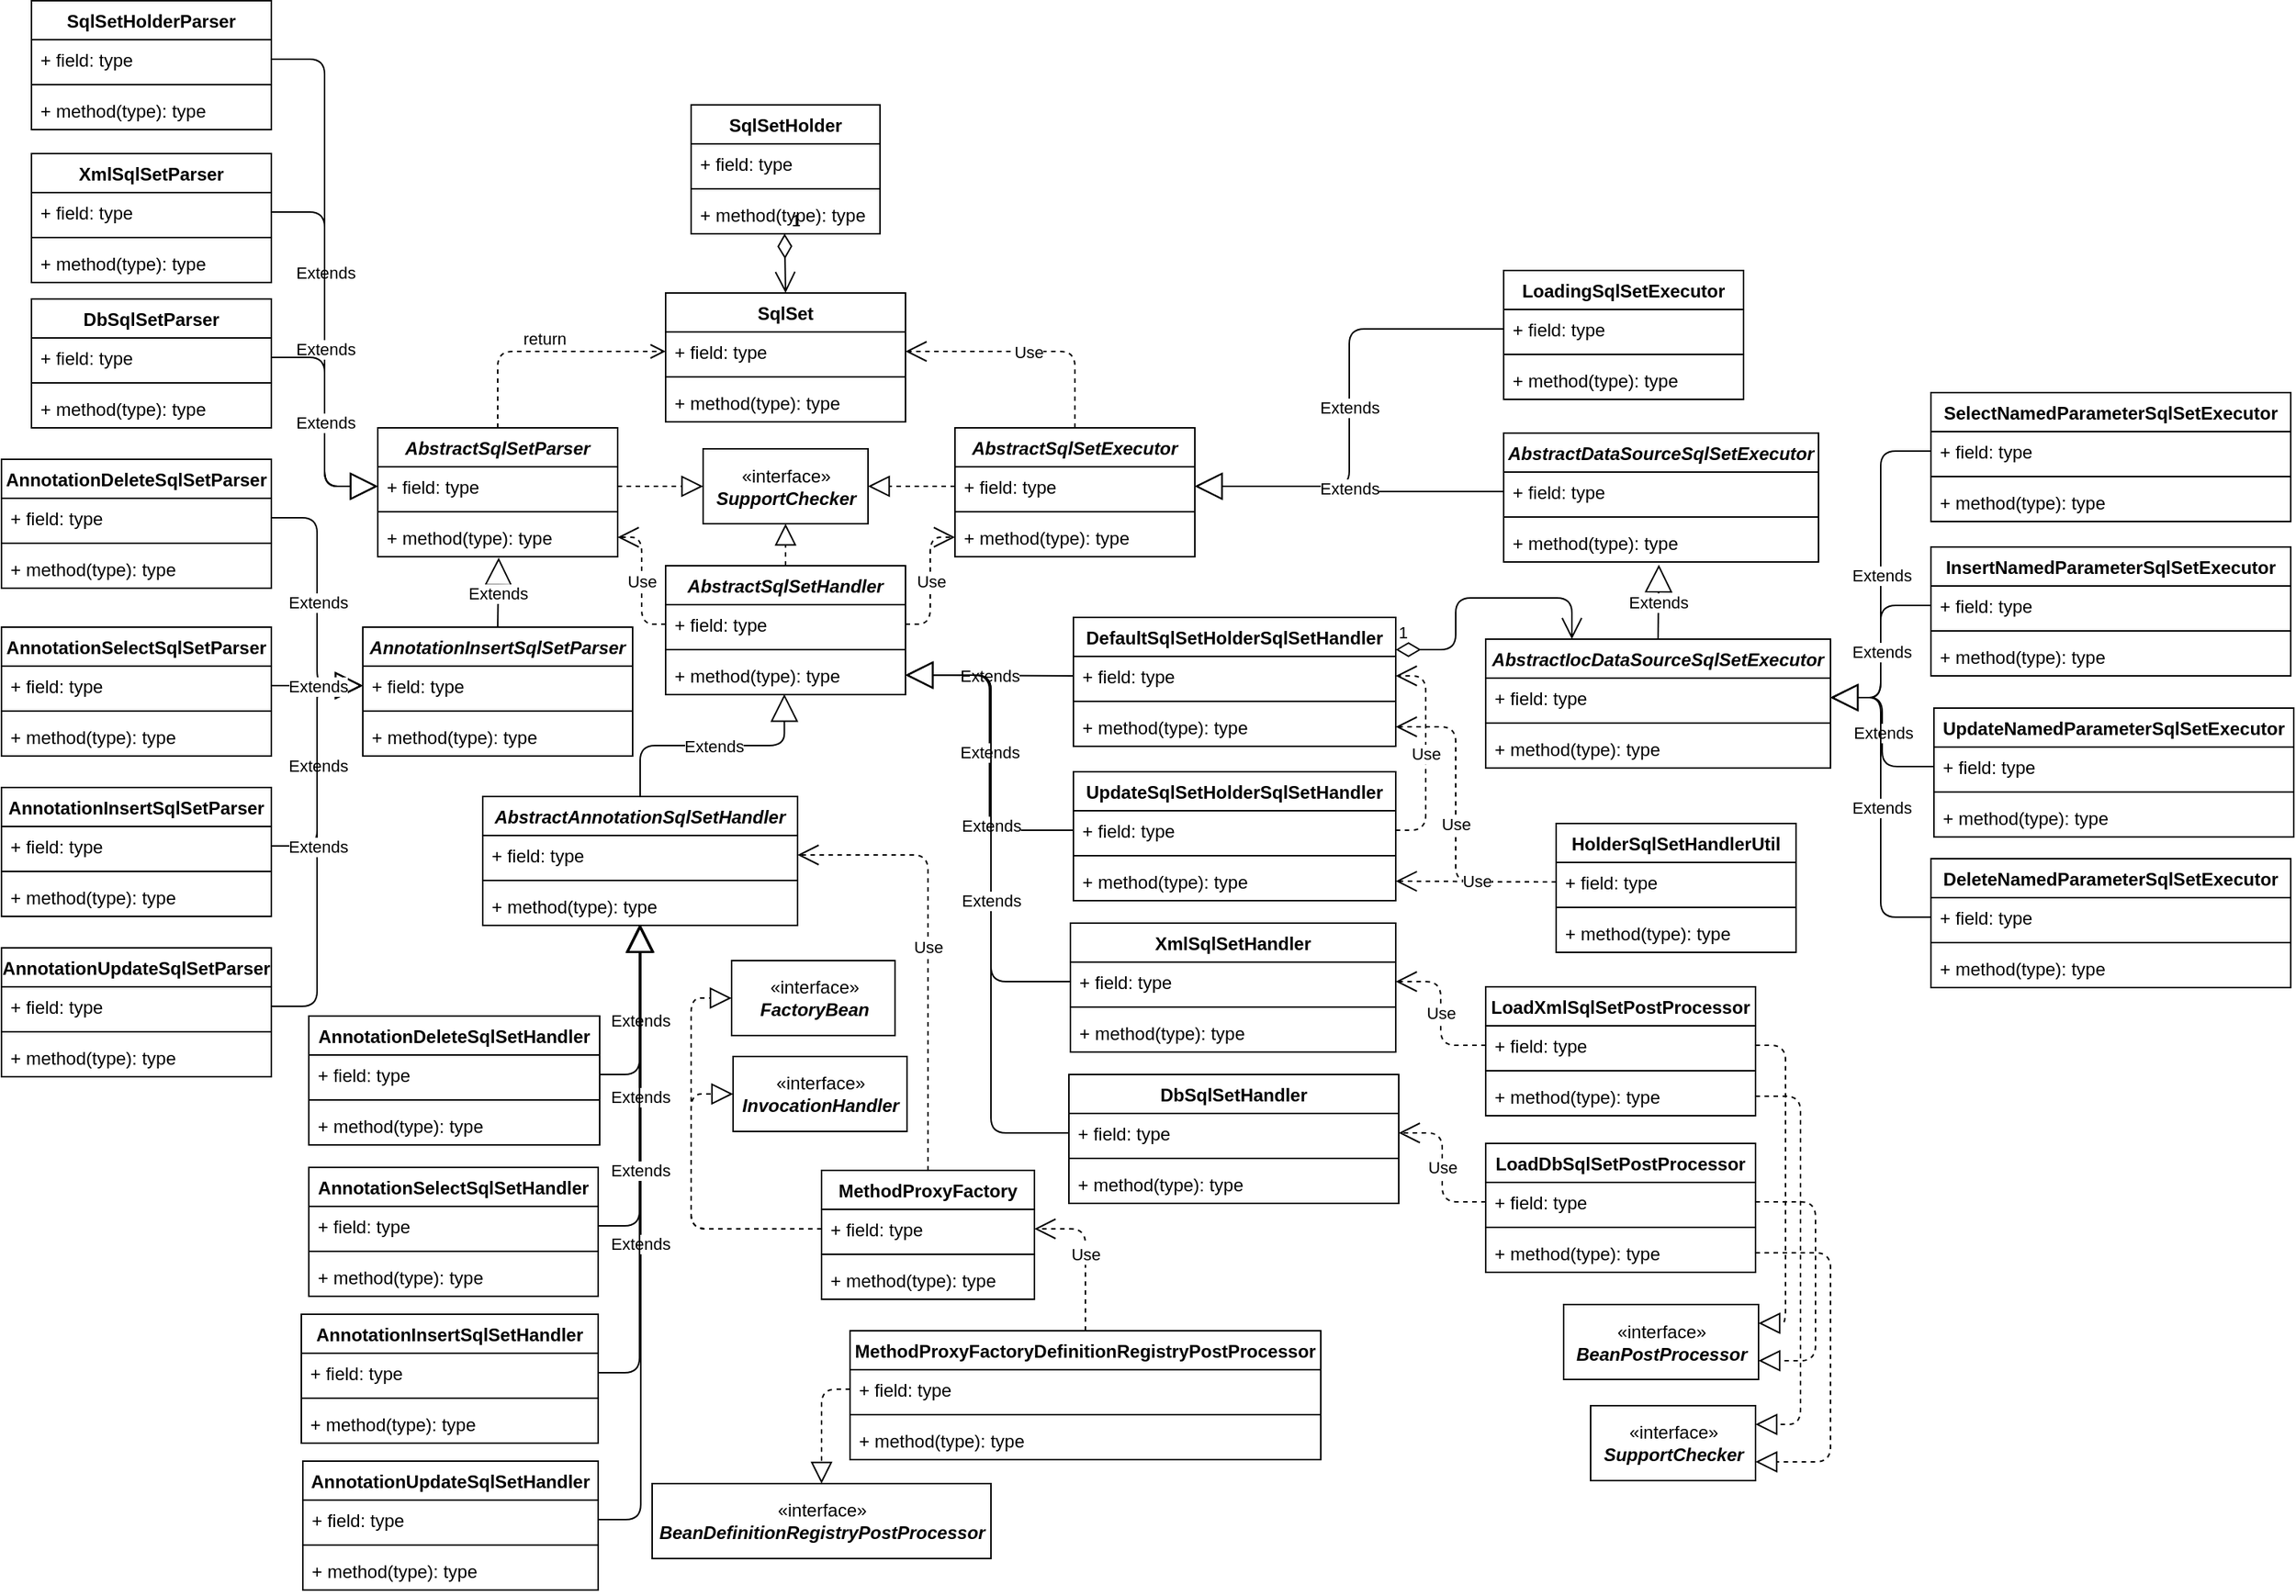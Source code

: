 <mxfile version="12.0.2" pages="1"><diagram id="gfUB2rOFTOcJJoqXVCzy" name="第 1 页"><mxGraphModel dx="1851" dy="485" grid="1" gridSize="10" guides="1" tooltips="1" connect="1" arrows="1" fold="1" page="1" pageScale="1" pageWidth="827" pageHeight="1169" math="0" shadow="0"><root><mxCell id="0"/><mxCell id="1" parent="0"/><mxCell id="LL4yi_5zs2FhLG3Uca-n-2" value="«interface»&lt;br&gt;&lt;b&gt;&lt;i&gt;SupportChecker&lt;/i&gt;&lt;/b&gt;" style="html=1;" vertex="1" parent="1"><mxGeometry x="368" y="450.5" width="110" height="50" as="geometry"/></mxCell><mxCell id="LL4yi_5zs2FhLG3Uca-n-3" value="AbstractSqlSetHandler" style="swimlane;fontStyle=3;align=center;verticalAlign=top;childLayout=stackLayout;horizontal=1;startSize=26;horizontalStack=0;resizeParent=1;resizeParentMax=0;resizeLast=0;collapsible=1;marginBottom=0;" vertex="1" parent="1"><mxGeometry x="343" y="528.5" width="160" height="86" as="geometry"/></mxCell><mxCell id="LL4yi_5zs2FhLG3Uca-n-4" value="+ field: type" style="text;strokeColor=none;fillColor=none;align=left;verticalAlign=top;spacingLeft=4;spacingRight=4;overflow=hidden;rotatable=0;points=[[0,0.5],[1,0.5]];portConstraint=eastwest;" vertex="1" parent="LL4yi_5zs2FhLG3Uca-n-3"><mxGeometry y="26" width="160" height="26" as="geometry"/></mxCell><mxCell id="LL4yi_5zs2FhLG3Uca-n-5" value="" style="line;strokeWidth=1;fillColor=none;align=left;verticalAlign=middle;spacingTop=-1;spacingLeft=3;spacingRight=3;rotatable=0;labelPosition=right;points=[];portConstraint=eastwest;" vertex="1" parent="LL4yi_5zs2FhLG3Uca-n-3"><mxGeometry y="52" width="160" height="8" as="geometry"/></mxCell><mxCell id="LL4yi_5zs2FhLG3Uca-n-6" value="+ method(type): type" style="text;strokeColor=none;fillColor=none;align=left;verticalAlign=top;spacingLeft=4;spacingRight=4;overflow=hidden;rotatable=0;points=[[0,0.5],[1,0.5]];portConstraint=eastwest;" vertex="1" parent="LL4yi_5zs2FhLG3Uca-n-3"><mxGeometry y="60" width="160" height="26" as="geometry"/></mxCell><mxCell id="LL4yi_5zs2FhLG3Uca-n-8" value="" style="endArrow=block;dashed=1;endFill=0;endSize=12;html=1;entryX=0.5;entryY=1;entryDx=0;entryDy=0;exitX=0.5;exitY=0;exitDx=0;exitDy=0;" edge="1" parent="1" source="LL4yi_5zs2FhLG3Uca-n-3" target="LL4yi_5zs2FhLG3Uca-n-2"><mxGeometry width="160" relative="1" as="geometry"><mxPoint x="148" y="546.5" as="sourcePoint"/><mxPoint x="308" y="546.5" as="targetPoint"/></mxGeometry></mxCell><mxCell id="LL4yi_5zs2FhLG3Uca-n-9" value="AbstractSqlSetParser" style="swimlane;fontStyle=3;align=center;verticalAlign=top;childLayout=stackLayout;horizontal=1;startSize=26;horizontalStack=0;resizeParent=1;resizeParentMax=0;resizeLast=0;collapsible=1;marginBottom=0;" vertex="1" parent="1"><mxGeometry x="151" y="436.5" width="160" height="86" as="geometry"/></mxCell><mxCell id="LL4yi_5zs2FhLG3Uca-n-10" value="+ field: type" style="text;strokeColor=none;fillColor=none;align=left;verticalAlign=top;spacingLeft=4;spacingRight=4;overflow=hidden;rotatable=0;points=[[0,0.5],[1,0.5]];portConstraint=eastwest;" vertex="1" parent="LL4yi_5zs2FhLG3Uca-n-9"><mxGeometry y="26" width="160" height="26" as="geometry"/></mxCell><mxCell id="LL4yi_5zs2FhLG3Uca-n-11" value="" style="line;strokeWidth=1;fillColor=none;align=left;verticalAlign=middle;spacingTop=-1;spacingLeft=3;spacingRight=3;rotatable=0;labelPosition=right;points=[];portConstraint=eastwest;" vertex="1" parent="LL4yi_5zs2FhLG3Uca-n-9"><mxGeometry y="52" width="160" height="8" as="geometry"/></mxCell><mxCell id="LL4yi_5zs2FhLG3Uca-n-12" value="+ method(type): type" style="text;strokeColor=none;fillColor=none;align=left;verticalAlign=top;spacingLeft=4;spacingRight=4;overflow=hidden;rotatable=0;points=[[0,0.5],[1,0.5]];portConstraint=eastwest;" vertex="1" parent="LL4yi_5zs2FhLG3Uca-n-9"><mxGeometry y="60" width="160" height="26" as="geometry"/></mxCell><mxCell id="LL4yi_5zs2FhLG3Uca-n-13" value="AbstractSqlSetExecutor" style="swimlane;fontStyle=3;align=center;verticalAlign=top;childLayout=stackLayout;horizontal=1;startSize=26;horizontalStack=0;resizeParent=1;resizeParentMax=0;resizeLast=0;collapsible=1;marginBottom=0;" vertex="1" parent="1"><mxGeometry x="536" y="436.5" width="160" height="86" as="geometry"/></mxCell><mxCell id="LL4yi_5zs2FhLG3Uca-n-14" value="+ field: type" style="text;strokeColor=none;fillColor=none;align=left;verticalAlign=top;spacingLeft=4;spacingRight=4;overflow=hidden;rotatable=0;points=[[0,0.5],[1,0.5]];portConstraint=eastwest;" vertex="1" parent="LL4yi_5zs2FhLG3Uca-n-13"><mxGeometry y="26" width="160" height="26" as="geometry"/></mxCell><mxCell id="LL4yi_5zs2FhLG3Uca-n-15" value="" style="line;strokeWidth=1;fillColor=none;align=left;verticalAlign=middle;spacingTop=-1;spacingLeft=3;spacingRight=3;rotatable=0;labelPosition=right;points=[];portConstraint=eastwest;" vertex="1" parent="LL4yi_5zs2FhLG3Uca-n-13"><mxGeometry y="52" width="160" height="8" as="geometry"/></mxCell><mxCell id="LL4yi_5zs2FhLG3Uca-n-16" value="+ method(type): type" style="text;strokeColor=none;fillColor=none;align=left;verticalAlign=top;spacingLeft=4;spacingRight=4;overflow=hidden;rotatable=0;points=[[0,0.5],[1,0.5]];portConstraint=eastwest;" vertex="1" parent="LL4yi_5zs2FhLG3Uca-n-13"><mxGeometry y="60" width="160" height="26" as="geometry"/></mxCell><mxCell id="LL4yi_5zs2FhLG3Uca-n-17" value="" style="endArrow=block;dashed=1;endFill=0;endSize=12;html=1;entryX=0;entryY=0.5;entryDx=0;entryDy=0;exitX=1;exitY=0.5;exitDx=0;exitDy=0;" edge="1" parent="1" source="LL4yi_5zs2FhLG3Uca-n-10" target="LL4yi_5zs2FhLG3Uca-n-2"><mxGeometry width="160" relative="1" as="geometry"><mxPoint x="271" y="522.5" as="sourcePoint"/><mxPoint x="271" y="456.5" as="targetPoint"/></mxGeometry></mxCell><mxCell id="LL4yi_5zs2FhLG3Uca-n-18" value="" style="endArrow=block;dashed=1;endFill=0;endSize=12;html=1;entryX=1;entryY=0.5;entryDx=0;entryDy=0;exitX=0;exitY=0.5;exitDx=0;exitDy=0;" edge="1" parent="1" source="LL4yi_5zs2FhLG3Uca-n-14" target="LL4yi_5zs2FhLG3Uca-n-2"><mxGeometry width="160" relative="1" as="geometry"><mxPoint x="443" y="586.5" as="sourcePoint"/><mxPoint x="443" y="520.5" as="targetPoint"/></mxGeometry></mxCell><mxCell id="LL4yi_5zs2FhLG3Uca-n-24" value="return" style="html=1;verticalAlign=bottom;endArrow=open;dashed=1;endSize=8;entryX=0;entryY=0.5;entryDx=0;entryDy=0;exitX=0.5;exitY=0;exitDx=0;exitDy=0;edgeStyle=orthogonalEdgeStyle;" edge="1" parent="1" source="LL4yi_5zs2FhLG3Uca-n-9" target="LL4yi_5zs2FhLG3Uca-n-26"><mxGeometry relative="1" as="geometry"><mxPoint x="261" y="646.5" as="sourcePoint"/><mxPoint x="353" y="357.5" as="targetPoint"/></mxGeometry></mxCell><mxCell id="LL4yi_5zs2FhLG3Uca-n-25" value="SqlSet" style="swimlane;fontStyle=1;align=center;verticalAlign=top;childLayout=stackLayout;horizontal=1;startSize=26;horizontalStack=0;resizeParent=1;resizeParentMax=0;resizeLast=0;collapsible=1;marginBottom=0;" vertex="1" parent="1"><mxGeometry x="343" y="346.5" width="160" height="86" as="geometry"/></mxCell><mxCell id="LL4yi_5zs2FhLG3Uca-n-26" value="+ field: type" style="text;strokeColor=none;fillColor=none;align=left;verticalAlign=top;spacingLeft=4;spacingRight=4;overflow=hidden;rotatable=0;points=[[0,0.5],[1,0.5]];portConstraint=eastwest;" vertex="1" parent="LL4yi_5zs2FhLG3Uca-n-25"><mxGeometry y="26" width="160" height="26" as="geometry"/></mxCell><mxCell id="LL4yi_5zs2FhLG3Uca-n-27" value="" style="line;strokeWidth=1;fillColor=none;align=left;verticalAlign=middle;spacingTop=-1;spacingLeft=3;spacingRight=3;rotatable=0;labelPosition=right;points=[];portConstraint=eastwest;" vertex="1" parent="LL4yi_5zs2FhLG3Uca-n-25"><mxGeometry y="52" width="160" height="8" as="geometry"/></mxCell><mxCell id="LL4yi_5zs2FhLG3Uca-n-28" value="+ method(type): type" style="text;strokeColor=none;fillColor=none;align=left;verticalAlign=top;spacingLeft=4;spacingRight=4;overflow=hidden;rotatable=0;points=[[0,0.5],[1,0.5]];portConstraint=eastwest;" vertex="1" parent="LL4yi_5zs2FhLG3Uca-n-25"><mxGeometry y="60" width="160" height="26" as="geometry"/></mxCell><mxCell id="LL4yi_5zs2FhLG3Uca-n-29" value="Use" style="endArrow=open;endSize=12;dashed=1;html=1;exitX=0.5;exitY=0;exitDx=0;exitDy=0;entryX=1;entryY=0.5;entryDx=0;entryDy=0;edgeStyle=orthogonalEdgeStyle;" edge="1" parent="1" source="LL4yi_5zs2FhLG3Uca-n-13" target="LL4yi_5zs2FhLG3Uca-n-26"><mxGeometry width="160" relative="1" as="geometry"><mxPoint x="181" y="646.5" as="sourcePoint"/><mxPoint x="341" y="646.5" as="targetPoint"/></mxGeometry></mxCell><mxCell id="LL4yi_5zs2FhLG3Uca-n-31" value="Use" style="endArrow=open;endSize=12;dashed=1;html=1;exitX=1;exitY=0.5;exitDx=0;exitDy=0;edgeStyle=orthogonalEdgeStyle;entryX=0;entryY=0.5;entryDx=0;entryDy=0;" edge="1" parent="1" source="LL4yi_5zs2FhLG3Uca-n-4" target="LL4yi_5zs2FhLG3Uca-n-16"><mxGeometry width="160" relative="1" as="geometry"><mxPoint x="556.5" y="721.5" as="sourcePoint"/><mxPoint x="581" y="536.5" as="targetPoint"/></mxGeometry></mxCell><mxCell id="LL4yi_5zs2FhLG3Uca-n-32" value="Use" style="endArrow=open;endSize=12;dashed=1;html=1;exitX=0;exitY=0.5;exitDx=0;exitDy=0;edgeStyle=orthogonalEdgeStyle;entryX=1;entryY=0.5;entryDx=0;entryDy=0;" edge="1" parent="1" source="LL4yi_5zs2FhLG3Uca-n-4" target="LL4yi_5zs2FhLG3Uca-n-12"><mxGeometry width="160" relative="1" as="geometry"><mxPoint x="513" y="582.5" as="sourcePoint"/><mxPoint x="551" y="519.5" as="targetPoint"/></mxGeometry></mxCell><mxCell id="LL4yi_5zs2FhLG3Uca-n-34" value="1" style="endArrow=open;html=1;endSize=12;startArrow=diamondThin;startSize=14;startFill=0;align=left;verticalAlign=bottom;entryX=0.5;entryY=0;entryDx=0;entryDy=0;exitX=0.495;exitY=0.996;exitDx=0;exitDy=0;exitPerimeter=0;" edge="1" parent="1" source="LL4yi_5zs2FhLG3Uca-n-214" target="LL4yi_5zs2FhLG3Uca-n-25"><mxGeometry x="-1" y="3" relative="1" as="geometry"><mxPoint x="360" y="310" as="sourcePoint"/><mxPoint x="311" y="636.5" as="targetPoint"/></mxGeometry></mxCell><mxCell id="LL4yi_5zs2FhLG3Uca-n-35" value="LoadingSqlSetExecutor" style="swimlane;fontStyle=1;align=center;verticalAlign=top;childLayout=stackLayout;horizontal=1;startSize=26;horizontalStack=0;resizeParent=1;resizeParentMax=0;resizeLast=0;collapsible=1;marginBottom=0;" vertex="1" parent="1"><mxGeometry x="902" y="331.5" width="160" height="86" as="geometry"/></mxCell><mxCell id="LL4yi_5zs2FhLG3Uca-n-36" value="+ field: type" style="text;strokeColor=none;fillColor=none;align=left;verticalAlign=top;spacingLeft=4;spacingRight=4;overflow=hidden;rotatable=0;points=[[0,0.5],[1,0.5]];portConstraint=eastwest;" vertex="1" parent="LL4yi_5zs2FhLG3Uca-n-35"><mxGeometry y="26" width="160" height="26" as="geometry"/></mxCell><mxCell id="LL4yi_5zs2FhLG3Uca-n-37" value="" style="line;strokeWidth=1;fillColor=none;align=left;verticalAlign=middle;spacingTop=-1;spacingLeft=3;spacingRight=3;rotatable=0;labelPosition=right;points=[];portConstraint=eastwest;" vertex="1" parent="LL4yi_5zs2FhLG3Uca-n-35"><mxGeometry y="52" width="160" height="8" as="geometry"/></mxCell><mxCell id="LL4yi_5zs2FhLG3Uca-n-38" value="+ method(type): type" style="text;strokeColor=none;fillColor=none;align=left;verticalAlign=top;spacingLeft=4;spacingRight=4;overflow=hidden;rotatable=0;points=[[0,0.5],[1,0.5]];portConstraint=eastwest;" vertex="1" parent="LL4yi_5zs2FhLG3Uca-n-35"><mxGeometry y="60" width="160" height="26" as="geometry"/></mxCell><mxCell id="LL4yi_5zs2FhLG3Uca-n-39" value="AbstractDataSourceSqlSetExecutor" style="swimlane;fontStyle=3;align=center;verticalAlign=top;childLayout=stackLayout;horizontal=1;startSize=26;horizontalStack=0;resizeParent=1;resizeParentMax=0;resizeLast=0;collapsible=1;marginBottom=0;" vertex="1" parent="1"><mxGeometry x="902" y="440" width="210" height="86" as="geometry"/></mxCell><mxCell id="LL4yi_5zs2FhLG3Uca-n-40" value="+ field: type" style="text;strokeColor=none;fillColor=none;align=left;verticalAlign=top;spacingLeft=4;spacingRight=4;overflow=hidden;rotatable=0;points=[[0,0.5],[1,0.5]];portConstraint=eastwest;" vertex="1" parent="LL4yi_5zs2FhLG3Uca-n-39"><mxGeometry y="26" width="210" height="26" as="geometry"/></mxCell><mxCell id="LL4yi_5zs2FhLG3Uca-n-41" value="" style="line;strokeWidth=1;fillColor=none;align=left;verticalAlign=middle;spacingTop=-1;spacingLeft=3;spacingRight=3;rotatable=0;labelPosition=right;points=[];portConstraint=eastwest;" vertex="1" parent="LL4yi_5zs2FhLG3Uca-n-39"><mxGeometry y="52" width="210" height="8" as="geometry"/></mxCell><mxCell id="LL4yi_5zs2FhLG3Uca-n-42" value="+ method(type): type" style="text;strokeColor=none;fillColor=none;align=left;verticalAlign=top;spacingLeft=4;spacingRight=4;overflow=hidden;rotatable=0;points=[[0,0.5],[1,0.5]];portConstraint=eastwest;" vertex="1" parent="LL4yi_5zs2FhLG3Uca-n-39"><mxGeometry y="60" width="210" height="26" as="geometry"/></mxCell><mxCell id="LL4yi_5zs2FhLG3Uca-n-48" value="Extends" style="endArrow=block;endSize=16;endFill=0;html=1;entryX=1;entryY=0.5;entryDx=0;entryDy=0;exitX=0;exitY=0.5;exitDx=0;exitDy=0;edgeStyle=orthogonalEdgeStyle;" edge="1" parent="1" source="LL4yi_5zs2FhLG3Uca-n-36" target="LL4yi_5zs2FhLG3Uca-n-14"><mxGeometry width="160" relative="1" as="geometry"><mxPoint x="182" y="574.5" as="sourcePoint"/><mxPoint x="728" y="479" as="targetPoint"/></mxGeometry></mxCell><mxCell id="LL4yi_5zs2FhLG3Uca-n-49" value="Extends" style="endArrow=block;endSize=16;endFill=0;html=1;exitX=0;exitY=0.5;exitDx=0;exitDy=0;edgeStyle=orthogonalEdgeStyle;entryX=1;entryY=0.5;entryDx=0;entryDy=0;" edge="1" parent="1" source="LL4yi_5zs2FhLG3Uca-n-40" target="LL4yi_5zs2FhLG3Uca-n-14"><mxGeometry width="160" relative="1" as="geometry"><mxPoint x="182" y="574.5" as="sourcePoint"/><mxPoint x="1030" y="414" as="targetPoint"/></mxGeometry></mxCell><mxCell id="LL4yi_5zs2FhLG3Uca-n-50" value="AbstractIocDataSourceSqlSetExecutor" style="swimlane;fontStyle=3;align=center;verticalAlign=top;childLayout=stackLayout;horizontal=1;startSize=26;horizontalStack=0;resizeParent=1;resizeParentMax=0;resizeLast=0;collapsible=1;marginBottom=0;" vertex="1" parent="1"><mxGeometry x="890" y="577.5" width="230" height="86" as="geometry"/></mxCell><mxCell id="LL4yi_5zs2FhLG3Uca-n-51" value="+ field: type" style="text;strokeColor=none;fillColor=none;align=left;verticalAlign=top;spacingLeft=4;spacingRight=4;overflow=hidden;rotatable=0;points=[[0,0.5],[1,0.5]];portConstraint=eastwest;" vertex="1" parent="LL4yi_5zs2FhLG3Uca-n-50"><mxGeometry y="26" width="230" height="26" as="geometry"/></mxCell><mxCell id="LL4yi_5zs2FhLG3Uca-n-52" value="" style="line;strokeWidth=1;fillColor=none;align=left;verticalAlign=middle;spacingTop=-1;spacingLeft=3;spacingRight=3;rotatable=0;labelPosition=right;points=[];portConstraint=eastwest;" vertex="1" parent="LL4yi_5zs2FhLG3Uca-n-50"><mxGeometry y="52" width="230" height="8" as="geometry"/></mxCell><mxCell id="LL4yi_5zs2FhLG3Uca-n-53" value="+ method(type): type" style="text;strokeColor=none;fillColor=none;align=left;verticalAlign=top;spacingLeft=4;spacingRight=4;overflow=hidden;rotatable=0;points=[[0,0.5],[1,0.5]];portConstraint=eastwest;" vertex="1" parent="LL4yi_5zs2FhLG3Uca-n-50"><mxGeometry y="60" width="230" height="26" as="geometry"/></mxCell><mxCell id="LL4yi_5zs2FhLG3Uca-n-54" value="Extends" style="endArrow=block;endSize=16;endFill=0;html=1;exitX=0.5;exitY=0;exitDx=0;exitDy=0;entryX=0.493;entryY=1.069;entryDx=0;entryDy=0;entryPerimeter=0;" edge="1" parent="1" source="LL4yi_5zs2FhLG3Uca-n-50" target="LL4yi_5zs2FhLG3Uca-n-42"><mxGeometry width="160" relative="1" as="geometry"><mxPoint x="324" y="704.5" as="sourcePoint"/><mxPoint x="784" y="574.5" as="targetPoint"/></mxGeometry></mxCell><mxCell id="LL4yi_5zs2FhLG3Uca-n-55" value="UpdateNamedParameterSqlSetExecutor" style="swimlane;fontStyle=1;align=center;verticalAlign=top;childLayout=stackLayout;horizontal=1;startSize=26;horizontalStack=0;resizeParent=1;resizeParentMax=0;resizeLast=0;collapsible=1;marginBottom=0;" vertex="1" parent="1"><mxGeometry x="1189" y="623.5" width="240" height="86" as="geometry"/></mxCell><mxCell id="LL4yi_5zs2FhLG3Uca-n-56" value="+ field: type" style="text;strokeColor=none;fillColor=none;align=left;verticalAlign=top;spacingLeft=4;spacingRight=4;overflow=hidden;rotatable=0;points=[[0,0.5],[1,0.5]];portConstraint=eastwest;" vertex="1" parent="LL4yi_5zs2FhLG3Uca-n-55"><mxGeometry y="26" width="240" height="26" as="geometry"/></mxCell><mxCell id="LL4yi_5zs2FhLG3Uca-n-57" value="" style="line;strokeWidth=1;fillColor=none;align=left;verticalAlign=middle;spacingTop=-1;spacingLeft=3;spacingRight=3;rotatable=0;labelPosition=right;points=[];portConstraint=eastwest;" vertex="1" parent="LL4yi_5zs2FhLG3Uca-n-55"><mxGeometry y="52" width="240" height="8" as="geometry"/></mxCell><mxCell id="LL4yi_5zs2FhLG3Uca-n-58" value="+ method(type): type" style="text;strokeColor=none;fillColor=none;align=left;verticalAlign=top;spacingLeft=4;spacingRight=4;overflow=hidden;rotatable=0;points=[[0,0.5],[1,0.5]];portConstraint=eastwest;" vertex="1" parent="LL4yi_5zs2FhLG3Uca-n-55"><mxGeometry y="60" width="240" height="26" as="geometry"/></mxCell><mxCell id="LL4yi_5zs2FhLG3Uca-n-59" value="InsertNamedParameterSqlSetExecutor" style="swimlane;fontStyle=1;align=center;verticalAlign=top;childLayout=stackLayout;horizontal=1;startSize=26;horizontalStack=0;resizeParent=1;resizeParentMax=0;resizeLast=0;collapsible=1;marginBottom=0;" vertex="1" parent="1"><mxGeometry x="1187" y="516" width="240" height="86" as="geometry"/></mxCell><mxCell id="LL4yi_5zs2FhLG3Uca-n-60" value="+ field: type" style="text;strokeColor=none;fillColor=none;align=left;verticalAlign=top;spacingLeft=4;spacingRight=4;overflow=hidden;rotatable=0;points=[[0,0.5],[1,0.5]];portConstraint=eastwest;" vertex="1" parent="LL4yi_5zs2FhLG3Uca-n-59"><mxGeometry y="26" width="240" height="26" as="geometry"/></mxCell><mxCell id="LL4yi_5zs2FhLG3Uca-n-61" value="" style="line;strokeWidth=1;fillColor=none;align=left;verticalAlign=middle;spacingTop=-1;spacingLeft=3;spacingRight=3;rotatable=0;labelPosition=right;points=[];portConstraint=eastwest;" vertex="1" parent="LL4yi_5zs2FhLG3Uca-n-59"><mxGeometry y="52" width="240" height="8" as="geometry"/></mxCell><mxCell id="LL4yi_5zs2FhLG3Uca-n-62" value="+ method(type): type" style="text;strokeColor=none;fillColor=none;align=left;verticalAlign=top;spacingLeft=4;spacingRight=4;overflow=hidden;rotatable=0;points=[[0,0.5],[1,0.5]];portConstraint=eastwest;" vertex="1" parent="LL4yi_5zs2FhLG3Uca-n-59"><mxGeometry y="60" width="240" height="26" as="geometry"/></mxCell><mxCell id="LL4yi_5zs2FhLG3Uca-n-63" value="SelectNamedParameterSqlSetExecutor" style="swimlane;fontStyle=1;align=center;verticalAlign=top;childLayout=stackLayout;horizontal=1;startSize=26;horizontalStack=0;resizeParent=1;resizeParentMax=0;resizeLast=0;collapsible=1;marginBottom=0;" vertex="1" parent="1"><mxGeometry x="1187" y="413" width="240" height="86" as="geometry"/></mxCell><mxCell id="LL4yi_5zs2FhLG3Uca-n-64" value="+ field: type" style="text;strokeColor=none;fillColor=none;align=left;verticalAlign=top;spacingLeft=4;spacingRight=4;overflow=hidden;rotatable=0;points=[[0,0.5],[1,0.5]];portConstraint=eastwest;" vertex="1" parent="LL4yi_5zs2FhLG3Uca-n-63"><mxGeometry y="26" width="240" height="26" as="geometry"/></mxCell><mxCell id="LL4yi_5zs2FhLG3Uca-n-65" value="" style="line;strokeWidth=1;fillColor=none;align=left;verticalAlign=middle;spacingTop=-1;spacingLeft=3;spacingRight=3;rotatable=0;labelPosition=right;points=[];portConstraint=eastwest;" vertex="1" parent="LL4yi_5zs2FhLG3Uca-n-63"><mxGeometry y="52" width="240" height="8" as="geometry"/></mxCell><mxCell id="LL4yi_5zs2FhLG3Uca-n-66" value="+ method(type): type" style="text;strokeColor=none;fillColor=none;align=left;verticalAlign=top;spacingLeft=4;spacingRight=4;overflow=hidden;rotatable=0;points=[[0,0.5],[1,0.5]];portConstraint=eastwest;" vertex="1" parent="LL4yi_5zs2FhLG3Uca-n-63"><mxGeometry y="60" width="240" height="26" as="geometry"/></mxCell><mxCell id="LL4yi_5zs2FhLG3Uca-n-67" value="DeleteNamedParameterSqlSetExecutor" style="swimlane;fontStyle=1;align=center;verticalAlign=top;childLayout=stackLayout;horizontal=1;startSize=26;horizontalStack=0;resizeParent=1;resizeParentMax=0;resizeLast=0;collapsible=1;marginBottom=0;" vertex="1" parent="1"><mxGeometry x="1187" y="724" width="240" height="86" as="geometry"/></mxCell><mxCell id="LL4yi_5zs2FhLG3Uca-n-68" value="+ field: type" style="text;strokeColor=none;fillColor=none;align=left;verticalAlign=top;spacingLeft=4;spacingRight=4;overflow=hidden;rotatable=0;points=[[0,0.5],[1,0.5]];portConstraint=eastwest;" vertex="1" parent="LL4yi_5zs2FhLG3Uca-n-67"><mxGeometry y="26" width="240" height="26" as="geometry"/></mxCell><mxCell id="LL4yi_5zs2FhLG3Uca-n-69" value="" style="line;strokeWidth=1;fillColor=none;align=left;verticalAlign=middle;spacingTop=-1;spacingLeft=3;spacingRight=3;rotatable=0;labelPosition=right;points=[];portConstraint=eastwest;" vertex="1" parent="LL4yi_5zs2FhLG3Uca-n-67"><mxGeometry y="52" width="240" height="8" as="geometry"/></mxCell><mxCell id="LL4yi_5zs2FhLG3Uca-n-70" value="+ method(type): type" style="text;strokeColor=none;fillColor=none;align=left;verticalAlign=top;spacingLeft=4;spacingRight=4;overflow=hidden;rotatable=0;points=[[0,0.5],[1,0.5]];portConstraint=eastwest;" vertex="1" parent="LL4yi_5zs2FhLG3Uca-n-67"><mxGeometry y="60" width="240" height="26" as="geometry"/></mxCell><mxCell id="LL4yi_5zs2FhLG3Uca-n-71" value="Extends" style="endArrow=block;endSize=16;endFill=0;html=1;entryX=1;entryY=0.5;entryDx=0;entryDy=0;exitX=0;exitY=0.5;exitDx=0;exitDy=0;edgeStyle=orthogonalEdgeStyle;" edge="1" parent="1" source="LL4yi_5zs2FhLG3Uca-n-64" target="LL4yi_5zs2FhLG3Uca-n-51"><mxGeometry width="160" relative="1" as="geometry"><mxPoint x="384" y="844.5" as="sourcePoint"/><mxPoint x="544" y="844.5" as="targetPoint"/></mxGeometry></mxCell><mxCell id="LL4yi_5zs2FhLG3Uca-n-72" value="Extends" style="endArrow=block;endSize=16;endFill=0;html=1;entryX=1;entryY=0.5;entryDx=0;entryDy=0;exitX=0;exitY=0.5;exitDx=0;exitDy=0;edgeStyle=orthogonalEdgeStyle;" edge="1" parent="1" source="LL4yi_5zs2FhLG3Uca-n-60" target="LL4yi_5zs2FhLG3Uca-n-51"><mxGeometry width="160" relative="1" as="geometry"><mxPoint x="384" y="844.5" as="sourcePoint"/><mxPoint x="544" y="844.5" as="targetPoint"/></mxGeometry></mxCell><mxCell id="LL4yi_5zs2FhLG3Uca-n-73" value="Extends" style="endArrow=block;endSize=16;endFill=0;html=1;entryX=1;entryY=0.5;entryDx=0;entryDy=0;exitX=0;exitY=0.5;exitDx=0;exitDy=0;elbow=vertical;edgeStyle=orthogonalEdgeStyle;" edge="1" parent="1" source="LL4yi_5zs2FhLG3Uca-n-56" target="LL4yi_5zs2FhLG3Uca-n-51"><mxGeometry width="160" relative="1" as="geometry"><mxPoint x="384" y="844.5" as="sourcePoint"/><mxPoint x="544" y="844.5" as="targetPoint"/></mxGeometry></mxCell><mxCell id="LL4yi_5zs2FhLG3Uca-n-74" value="Extends" style="endArrow=block;endSize=16;endFill=0;html=1;entryX=1;entryY=0.5;entryDx=0;entryDy=0;exitX=0;exitY=0.5;exitDx=0;exitDy=0;edgeStyle=orthogonalEdgeStyle;" edge="1" parent="1" source="LL4yi_5zs2FhLG3Uca-n-68" target="LL4yi_5zs2FhLG3Uca-n-51"><mxGeometry width="160" relative="1" as="geometry"><mxPoint x="384" y="844.5" as="sourcePoint"/><mxPoint x="544" y="844.5" as="targetPoint"/></mxGeometry></mxCell><mxCell id="LL4yi_5zs2FhLG3Uca-n-75" value="AnnotationInsertSqlSetParser" style="swimlane;fontStyle=3;align=center;verticalAlign=top;childLayout=stackLayout;horizontal=1;startSize=26;horizontalStack=0;resizeParent=1;resizeParentMax=0;resizeLast=0;collapsible=1;marginBottom=0;" vertex="1" parent="1"><mxGeometry x="141" y="569.5" width="180" height="86" as="geometry"/></mxCell><mxCell id="LL4yi_5zs2FhLG3Uca-n-76" value="+ field: type" style="text;strokeColor=none;fillColor=none;align=left;verticalAlign=top;spacingLeft=4;spacingRight=4;overflow=hidden;rotatable=0;points=[[0,0.5],[1,0.5]];portConstraint=eastwest;" vertex="1" parent="LL4yi_5zs2FhLG3Uca-n-75"><mxGeometry y="26" width="180" height="26" as="geometry"/></mxCell><mxCell id="LL4yi_5zs2FhLG3Uca-n-77" value="" style="line;strokeWidth=1;fillColor=none;align=left;verticalAlign=middle;spacingTop=-1;spacingLeft=3;spacingRight=3;rotatable=0;labelPosition=right;points=[];portConstraint=eastwest;" vertex="1" parent="LL4yi_5zs2FhLG3Uca-n-75"><mxGeometry y="52" width="180" height="8" as="geometry"/></mxCell><mxCell id="LL4yi_5zs2FhLG3Uca-n-78" value="+ method(type): type" style="text;strokeColor=none;fillColor=none;align=left;verticalAlign=top;spacingLeft=4;spacingRight=4;overflow=hidden;rotatable=0;points=[[0,0.5],[1,0.5]];portConstraint=eastwest;" vertex="1" parent="LL4yi_5zs2FhLG3Uca-n-75"><mxGeometry y="60" width="180" height="26" as="geometry"/></mxCell><mxCell id="LL4yi_5zs2FhLG3Uca-n-79" value="Extends" style="endArrow=block;endSize=16;endFill=0;html=1;entryX=0.504;entryY=1.023;entryDx=0;entryDy=0;entryPerimeter=0;exitX=0.5;exitY=0;exitDx=0;exitDy=0;" edge="1" parent="1" source="LL4yi_5zs2FhLG3Uca-n-75" target="LL4yi_5zs2FhLG3Uca-n-12"><mxGeometry width="160" relative="1" as="geometry"><mxPoint x="140" y="906.5" as="sourcePoint"/><mxPoint x="300" y="906.5" as="targetPoint"/></mxGeometry></mxCell><mxCell id="LL4yi_5zs2FhLG3Uca-n-80" value="AnnotationSelectSqlSetParser" style="swimlane;fontStyle=1;align=center;verticalAlign=top;childLayout=stackLayout;horizontal=1;startSize=26;horizontalStack=0;resizeParent=1;resizeParentMax=0;resizeLast=0;collapsible=1;marginBottom=0;" vertex="1" parent="1"><mxGeometry x="-100" y="569.5" width="180" height="86" as="geometry"/></mxCell><mxCell id="LL4yi_5zs2FhLG3Uca-n-81" value="+ field: type" style="text;strokeColor=none;fillColor=none;align=left;verticalAlign=top;spacingLeft=4;spacingRight=4;overflow=hidden;rotatable=0;points=[[0,0.5],[1,0.5]];portConstraint=eastwest;" vertex="1" parent="LL4yi_5zs2FhLG3Uca-n-80"><mxGeometry y="26" width="180" height="26" as="geometry"/></mxCell><mxCell id="LL4yi_5zs2FhLG3Uca-n-82" value="" style="line;strokeWidth=1;fillColor=none;align=left;verticalAlign=middle;spacingTop=-1;spacingLeft=3;spacingRight=3;rotatable=0;labelPosition=right;points=[];portConstraint=eastwest;" vertex="1" parent="LL4yi_5zs2FhLG3Uca-n-80"><mxGeometry y="52" width="180" height="8" as="geometry"/></mxCell><mxCell id="LL4yi_5zs2FhLG3Uca-n-83" value="+ method(type): type" style="text;strokeColor=none;fillColor=none;align=left;verticalAlign=top;spacingLeft=4;spacingRight=4;overflow=hidden;rotatable=0;points=[[0,0.5],[1,0.5]];portConstraint=eastwest;" vertex="1" parent="LL4yi_5zs2FhLG3Uca-n-80"><mxGeometry y="60" width="180" height="26" as="geometry"/></mxCell><mxCell id="LL4yi_5zs2FhLG3Uca-n-84" value="AnnotationInsertSqlSetParser" style="swimlane;fontStyle=1;align=center;verticalAlign=top;childLayout=stackLayout;horizontal=1;startSize=26;horizontalStack=0;resizeParent=1;resizeParentMax=0;resizeLast=0;collapsible=1;marginBottom=0;" vertex="1" parent="1"><mxGeometry x="-100" y="676.5" width="180" height="86" as="geometry"/></mxCell><mxCell id="LL4yi_5zs2FhLG3Uca-n-85" value="+ field: type" style="text;strokeColor=none;fillColor=none;align=left;verticalAlign=top;spacingLeft=4;spacingRight=4;overflow=hidden;rotatable=0;points=[[0,0.5],[1,0.5]];portConstraint=eastwest;" vertex="1" parent="LL4yi_5zs2FhLG3Uca-n-84"><mxGeometry y="26" width="180" height="26" as="geometry"/></mxCell><mxCell id="LL4yi_5zs2FhLG3Uca-n-86" value="" style="line;strokeWidth=1;fillColor=none;align=left;verticalAlign=middle;spacingTop=-1;spacingLeft=3;spacingRight=3;rotatable=0;labelPosition=right;points=[];portConstraint=eastwest;" vertex="1" parent="LL4yi_5zs2FhLG3Uca-n-84"><mxGeometry y="52" width="180" height="8" as="geometry"/></mxCell><mxCell id="LL4yi_5zs2FhLG3Uca-n-87" value="+ method(type): type" style="text;strokeColor=none;fillColor=none;align=left;verticalAlign=top;spacingLeft=4;spacingRight=4;overflow=hidden;rotatable=0;points=[[0,0.5],[1,0.5]];portConstraint=eastwest;" vertex="1" parent="LL4yi_5zs2FhLG3Uca-n-84"><mxGeometry y="60" width="180" height="26" as="geometry"/></mxCell><mxCell id="LL4yi_5zs2FhLG3Uca-n-88" value="AnnotationUpdateSqlSetParser" style="swimlane;fontStyle=1;align=center;verticalAlign=top;childLayout=stackLayout;horizontal=1;startSize=26;horizontalStack=0;resizeParent=1;resizeParentMax=0;resizeLast=0;collapsible=1;marginBottom=0;" vertex="1" parent="1"><mxGeometry x="-100" y="783.5" width="180" height="86" as="geometry"/></mxCell><mxCell id="LL4yi_5zs2FhLG3Uca-n-89" value="+ field: type" style="text;strokeColor=none;fillColor=none;align=left;verticalAlign=top;spacingLeft=4;spacingRight=4;overflow=hidden;rotatable=0;points=[[0,0.5],[1,0.5]];portConstraint=eastwest;" vertex="1" parent="LL4yi_5zs2FhLG3Uca-n-88"><mxGeometry y="26" width="180" height="26" as="geometry"/></mxCell><mxCell id="LL4yi_5zs2FhLG3Uca-n-90" value="" style="line;strokeWidth=1;fillColor=none;align=left;verticalAlign=middle;spacingTop=-1;spacingLeft=3;spacingRight=3;rotatable=0;labelPosition=right;points=[];portConstraint=eastwest;" vertex="1" parent="LL4yi_5zs2FhLG3Uca-n-88"><mxGeometry y="52" width="180" height="8" as="geometry"/></mxCell><mxCell id="LL4yi_5zs2FhLG3Uca-n-91" value="+ method(type): type" style="text;strokeColor=none;fillColor=none;align=left;verticalAlign=top;spacingLeft=4;spacingRight=4;overflow=hidden;rotatable=0;points=[[0,0.5],[1,0.5]];portConstraint=eastwest;" vertex="1" parent="LL4yi_5zs2FhLG3Uca-n-88"><mxGeometry y="60" width="180" height="26" as="geometry"/></mxCell><mxCell id="LL4yi_5zs2FhLG3Uca-n-92" value="AnnotationDeleteSqlSetParser" style="swimlane;fontStyle=1;align=center;verticalAlign=top;childLayout=stackLayout;horizontal=1;startSize=26;horizontalStack=0;resizeParent=1;resizeParentMax=0;resizeLast=0;collapsible=1;marginBottom=0;" vertex="1" parent="1"><mxGeometry x="-100" y="457.5" width="180" height="86" as="geometry"/></mxCell><mxCell id="LL4yi_5zs2FhLG3Uca-n-93" value="+ field: type" style="text;strokeColor=none;fillColor=none;align=left;verticalAlign=top;spacingLeft=4;spacingRight=4;overflow=hidden;rotatable=0;points=[[0,0.5],[1,0.5]];portConstraint=eastwest;" vertex="1" parent="LL4yi_5zs2FhLG3Uca-n-92"><mxGeometry y="26" width="180" height="26" as="geometry"/></mxCell><mxCell id="LL4yi_5zs2FhLG3Uca-n-94" value="" style="line;strokeWidth=1;fillColor=none;align=left;verticalAlign=middle;spacingTop=-1;spacingLeft=3;spacingRight=3;rotatable=0;labelPosition=right;points=[];portConstraint=eastwest;" vertex="1" parent="LL4yi_5zs2FhLG3Uca-n-92"><mxGeometry y="52" width="180" height="8" as="geometry"/></mxCell><mxCell id="LL4yi_5zs2FhLG3Uca-n-95" value="+ method(type): type" style="text;strokeColor=none;fillColor=none;align=left;verticalAlign=top;spacingLeft=4;spacingRight=4;overflow=hidden;rotatable=0;points=[[0,0.5],[1,0.5]];portConstraint=eastwest;" vertex="1" parent="LL4yi_5zs2FhLG3Uca-n-92"><mxGeometry y="60" width="180" height="26" as="geometry"/></mxCell><mxCell id="LL4yi_5zs2FhLG3Uca-n-96" value="Extends" style="endArrow=block;endSize=16;endFill=0;html=1;entryX=0;entryY=0.5;entryDx=0;entryDy=0;exitX=1;exitY=0.5;exitDx=0;exitDy=0;edgeStyle=orthogonalEdgeStyle;" edge="1" parent="1" source="LL4yi_5zs2FhLG3Uca-n-93" target="LL4yi_5zs2FhLG3Uca-n-76"><mxGeometry width="160" relative="1" as="geometry"><mxPoint x="-80" y="1006.5" as="sourcePoint"/><mxPoint x="80" y="1006.5" as="targetPoint"/></mxGeometry></mxCell><mxCell id="LL4yi_5zs2FhLG3Uca-n-98" value="Extends" style="endArrow=block;endSize=16;endFill=0;html=1;entryX=0;entryY=0.5;entryDx=0;entryDy=0;exitX=1;exitY=0.5;exitDx=0;exitDy=0;edgeStyle=orthogonalEdgeStyle;" edge="1" parent="1" source="LL4yi_5zs2FhLG3Uca-n-85" target="LL4yi_5zs2FhLG3Uca-n-76"><mxGeometry width="160" relative="1" as="geometry"><mxPoint x="-100" y="1006.5" as="sourcePoint"/><mxPoint x="60" y="1006.5" as="targetPoint"/></mxGeometry></mxCell><mxCell id="LL4yi_5zs2FhLG3Uca-n-99" value="Extends" style="endArrow=block;endSize=16;endFill=0;html=1;exitX=1;exitY=0.5;exitDx=0;exitDy=0;entryX=0;entryY=0.5;entryDx=0;entryDy=0;edgeStyle=orthogonalEdgeStyle;" edge="1" parent="1" source="LL4yi_5zs2FhLG3Uca-n-89" target="LL4yi_5zs2FhLG3Uca-n-76"><mxGeometry width="160" relative="1" as="geometry"><mxPoint x="-100" y="1006.5" as="sourcePoint"/><mxPoint x="190" y="956.5" as="targetPoint"/></mxGeometry></mxCell><mxCell id="LL4yi_5zs2FhLG3Uca-n-100" value="Extends" style="endArrow=block;endSize=16;endFill=0;html=1;entryX=0;entryY=0.5;entryDx=0;entryDy=0;exitX=1;exitY=0.5;exitDx=0;exitDy=0;edgeStyle=orthogonalEdgeStyle;" edge="1" parent="1" source="LL4yi_5zs2FhLG3Uca-n-81" target="LL4yi_5zs2FhLG3Uca-n-76"><mxGeometry width="160" relative="1" as="geometry"><mxPoint x="-100" y="1006.5" as="sourcePoint"/><mxPoint x="60" y="1006.5" as="targetPoint"/></mxGeometry></mxCell><mxCell id="LL4yi_5zs2FhLG3Uca-n-101" value="SqlSetHolderParser" style="swimlane;fontStyle=1;align=center;verticalAlign=top;childLayout=stackLayout;horizontal=1;startSize=26;horizontalStack=0;resizeParent=1;resizeParentMax=0;resizeLast=0;collapsible=1;marginBottom=0;" vertex="1" parent="1"><mxGeometry x="-80" y="151.5" width="160" height="86" as="geometry"/></mxCell><mxCell id="LL4yi_5zs2FhLG3Uca-n-102" value="+ field: type" style="text;strokeColor=none;fillColor=none;align=left;verticalAlign=top;spacingLeft=4;spacingRight=4;overflow=hidden;rotatable=0;points=[[0,0.5],[1,0.5]];portConstraint=eastwest;" vertex="1" parent="LL4yi_5zs2FhLG3Uca-n-101"><mxGeometry y="26" width="160" height="26" as="geometry"/></mxCell><mxCell id="LL4yi_5zs2FhLG3Uca-n-103" value="" style="line;strokeWidth=1;fillColor=none;align=left;verticalAlign=middle;spacingTop=-1;spacingLeft=3;spacingRight=3;rotatable=0;labelPosition=right;points=[];portConstraint=eastwest;" vertex="1" parent="LL4yi_5zs2FhLG3Uca-n-101"><mxGeometry y="52" width="160" height="8" as="geometry"/></mxCell><mxCell id="LL4yi_5zs2FhLG3Uca-n-104" value="+ method(type): type" style="text;strokeColor=none;fillColor=none;align=left;verticalAlign=top;spacingLeft=4;spacingRight=4;overflow=hidden;rotatable=0;points=[[0,0.5],[1,0.5]];portConstraint=eastwest;" vertex="1" parent="LL4yi_5zs2FhLG3Uca-n-101"><mxGeometry y="60" width="160" height="26" as="geometry"/></mxCell><mxCell id="LL4yi_5zs2FhLG3Uca-n-105" value="XmlSqlSetParser" style="swimlane;fontStyle=1;align=center;verticalAlign=top;childLayout=stackLayout;horizontal=1;startSize=26;horizontalStack=0;resizeParent=1;resizeParentMax=0;resizeLast=0;collapsible=1;marginBottom=0;" vertex="1" parent="1"><mxGeometry x="-80" y="253.5" width="160" height="86" as="geometry"/></mxCell><mxCell id="LL4yi_5zs2FhLG3Uca-n-106" value="+ field: type" style="text;strokeColor=none;fillColor=none;align=left;verticalAlign=top;spacingLeft=4;spacingRight=4;overflow=hidden;rotatable=0;points=[[0,0.5],[1,0.5]];portConstraint=eastwest;" vertex="1" parent="LL4yi_5zs2FhLG3Uca-n-105"><mxGeometry y="26" width="160" height="26" as="geometry"/></mxCell><mxCell id="LL4yi_5zs2FhLG3Uca-n-107" value="" style="line;strokeWidth=1;fillColor=none;align=left;verticalAlign=middle;spacingTop=-1;spacingLeft=3;spacingRight=3;rotatable=0;labelPosition=right;points=[];portConstraint=eastwest;" vertex="1" parent="LL4yi_5zs2FhLG3Uca-n-105"><mxGeometry y="52" width="160" height="8" as="geometry"/></mxCell><mxCell id="LL4yi_5zs2FhLG3Uca-n-108" value="+ method(type): type" style="text;strokeColor=none;fillColor=none;align=left;verticalAlign=top;spacingLeft=4;spacingRight=4;overflow=hidden;rotatable=0;points=[[0,0.5],[1,0.5]];portConstraint=eastwest;" vertex="1" parent="LL4yi_5zs2FhLG3Uca-n-105"><mxGeometry y="60" width="160" height="26" as="geometry"/></mxCell><mxCell id="LL4yi_5zs2FhLG3Uca-n-109" value="DbSqlSetParser" style="swimlane;fontStyle=1;align=center;verticalAlign=top;childLayout=stackLayout;horizontal=1;startSize=26;horizontalStack=0;resizeParent=1;resizeParentMax=0;resizeLast=0;collapsible=1;marginBottom=0;" vertex="1" parent="1"><mxGeometry x="-80" y="350.5" width="160" height="86" as="geometry"/></mxCell><mxCell id="LL4yi_5zs2FhLG3Uca-n-110" value="+ field: type" style="text;strokeColor=none;fillColor=none;align=left;verticalAlign=top;spacingLeft=4;spacingRight=4;overflow=hidden;rotatable=0;points=[[0,0.5],[1,0.5]];portConstraint=eastwest;" vertex="1" parent="LL4yi_5zs2FhLG3Uca-n-109"><mxGeometry y="26" width="160" height="26" as="geometry"/></mxCell><mxCell id="LL4yi_5zs2FhLG3Uca-n-111" value="" style="line;strokeWidth=1;fillColor=none;align=left;verticalAlign=middle;spacingTop=-1;spacingLeft=3;spacingRight=3;rotatable=0;labelPosition=right;points=[];portConstraint=eastwest;" vertex="1" parent="LL4yi_5zs2FhLG3Uca-n-109"><mxGeometry y="52" width="160" height="8" as="geometry"/></mxCell><mxCell id="LL4yi_5zs2FhLG3Uca-n-112" value="+ method(type): type" style="text;strokeColor=none;fillColor=none;align=left;verticalAlign=top;spacingLeft=4;spacingRight=4;overflow=hidden;rotatable=0;points=[[0,0.5],[1,0.5]];portConstraint=eastwest;" vertex="1" parent="LL4yi_5zs2FhLG3Uca-n-109"><mxGeometry y="60" width="160" height="26" as="geometry"/></mxCell><mxCell id="LL4yi_5zs2FhLG3Uca-n-113" value="Extends" style="endArrow=block;endSize=16;endFill=0;html=1;exitX=1;exitY=0.5;exitDx=0;exitDy=0;entryX=0;entryY=0.5;entryDx=0;entryDy=0;edgeStyle=orthogonalEdgeStyle;" edge="1" parent="1" source="LL4yi_5zs2FhLG3Uca-n-102" target="LL4yi_5zs2FhLG3Uca-n-10"><mxGeometry width="160" relative="1" as="geometry"><mxPoint x="110" y="281" as="sourcePoint"/><mxPoint x="270" y="281" as="targetPoint"/></mxGeometry></mxCell><mxCell id="LL4yi_5zs2FhLG3Uca-n-114" value="Extends" style="endArrow=block;endSize=16;endFill=0;html=1;exitX=1;exitY=0.5;exitDx=0;exitDy=0;entryX=0;entryY=0.5;entryDx=0;entryDy=0;edgeStyle=orthogonalEdgeStyle;" edge="1" parent="1" source="LL4yi_5zs2FhLG3Uca-n-106" target="LL4yi_5zs2FhLG3Uca-n-10"><mxGeometry width="160" relative="1" as="geometry"><mxPoint x="130" y="293" as="sourcePoint"/><mxPoint x="290" y="293" as="targetPoint"/></mxGeometry></mxCell><mxCell id="LL4yi_5zs2FhLG3Uca-n-115" value="Extends" style="endArrow=block;endSize=16;endFill=0;html=1;exitX=1;exitY=0.5;exitDx=0;exitDy=0;entryX=0;entryY=0.5;entryDx=0;entryDy=0;edgeStyle=orthogonalEdgeStyle;" edge="1" parent="1" source="LL4yi_5zs2FhLG3Uca-n-110" target="LL4yi_5zs2FhLG3Uca-n-10"><mxGeometry width="160" relative="1" as="geometry"><mxPoint x="170" y="707.5" as="sourcePoint"/><mxPoint x="330" y="707.5" as="targetPoint"/></mxGeometry></mxCell><mxCell id="LL4yi_5zs2FhLG3Uca-n-116" value="AbstractAnnotationSqlSetHandler" style="swimlane;fontStyle=3;align=center;verticalAlign=top;childLayout=stackLayout;horizontal=1;startSize=26;horizontalStack=0;resizeParent=1;resizeParentMax=0;resizeLast=0;collapsible=1;marginBottom=0;" vertex="1" parent="1"><mxGeometry x="221" y="682.5" width="210" height="86" as="geometry"/></mxCell><mxCell id="LL4yi_5zs2FhLG3Uca-n-117" value="+ field: type" style="text;strokeColor=none;fillColor=none;align=left;verticalAlign=top;spacingLeft=4;spacingRight=4;overflow=hidden;rotatable=0;points=[[0,0.5],[1,0.5]];portConstraint=eastwest;" vertex="1" parent="LL4yi_5zs2FhLG3Uca-n-116"><mxGeometry y="26" width="210" height="26" as="geometry"/></mxCell><mxCell id="LL4yi_5zs2FhLG3Uca-n-118" value="" style="line;strokeWidth=1;fillColor=none;align=left;verticalAlign=middle;spacingTop=-1;spacingLeft=3;spacingRight=3;rotatable=0;labelPosition=right;points=[];portConstraint=eastwest;" vertex="1" parent="LL4yi_5zs2FhLG3Uca-n-116"><mxGeometry y="52" width="210" height="8" as="geometry"/></mxCell><mxCell id="LL4yi_5zs2FhLG3Uca-n-119" value="+ method(type): type" style="text;strokeColor=none;fillColor=none;align=left;verticalAlign=top;spacingLeft=4;spacingRight=4;overflow=hidden;rotatable=0;points=[[0,0.5],[1,0.5]];portConstraint=eastwest;" vertex="1" parent="LL4yi_5zs2FhLG3Uca-n-116"><mxGeometry y="60" width="210" height="26" as="geometry"/></mxCell><mxCell id="LL4yi_5zs2FhLG3Uca-n-120" value="AnnotationDeleteSqlSetHandler" style="swimlane;fontStyle=1;align=center;verticalAlign=top;childLayout=stackLayout;horizontal=1;startSize=26;horizontalStack=0;resizeParent=1;resizeParentMax=0;resizeLast=0;collapsible=1;marginBottom=0;" vertex="1" parent="1"><mxGeometry x="105" y="829" width="194" height="86" as="geometry"/></mxCell><mxCell id="LL4yi_5zs2FhLG3Uca-n-121" value="+ field: type" style="text;strokeColor=none;fillColor=none;align=left;verticalAlign=top;spacingLeft=4;spacingRight=4;overflow=hidden;rotatable=0;points=[[0,0.5],[1,0.5]];portConstraint=eastwest;" vertex="1" parent="LL4yi_5zs2FhLG3Uca-n-120"><mxGeometry y="26" width="194" height="26" as="geometry"/></mxCell><mxCell id="LL4yi_5zs2FhLG3Uca-n-122" value="" style="line;strokeWidth=1;fillColor=none;align=left;verticalAlign=middle;spacingTop=-1;spacingLeft=3;spacingRight=3;rotatable=0;labelPosition=right;points=[];portConstraint=eastwest;" vertex="1" parent="LL4yi_5zs2FhLG3Uca-n-120"><mxGeometry y="52" width="194" height="8" as="geometry"/></mxCell><mxCell id="LL4yi_5zs2FhLG3Uca-n-123" value="+ method(type): type" style="text;strokeColor=none;fillColor=none;align=left;verticalAlign=top;spacingLeft=4;spacingRight=4;overflow=hidden;rotatable=0;points=[[0,0.5],[1,0.5]];portConstraint=eastwest;" vertex="1" parent="LL4yi_5zs2FhLG3Uca-n-120"><mxGeometry y="60" width="194" height="26" as="geometry"/></mxCell><mxCell id="LL4yi_5zs2FhLG3Uca-n-124" value="AnnotationUpdateSqlSetHandler" style="swimlane;fontStyle=1;align=center;verticalAlign=top;childLayout=stackLayout;horizontal=1;startSize=26;horizontalStack=0;resizeParent=1;resizeParentMax=0;resizeLast=0;collapsible=1;marginBottom=0;" vertex="1" parent="1"><mxGeometry x="101" y="1126" width="197" height="86" as="geometry"/></mxCell><mxCell id="LL4yi_5zs2FhLG3Uca-n-125" value="+ field: type" style="text;strokeColor=none;fillColor=none;align=left;verticalAlign=top;spacingLeft=4;spacingRight=4;overflow=hidden;rotatable=0;points=[[0,0.5],[1,0.5]];portConstraint=eastwest;" vertex="1" parent="LL4yi_5zs2FhLG3Uca-n-124"><mxGeometry y="26" width="197" height="26" as="geometry"/></mxCell><mxCell id="LL4yi_5zs2FhLG3Uca-n-126" value="" style="line;strokeWidth=1;fillColor=none;align=left;verticalAlign=middle;spacingTop=-1;spacingLeft=3;spacingRight=3;rotatable=0;labelPosition=right;points=[];portConstraint=eastwest;" vertex="1" parent="LL4yi_5zs2FhLG3Uca-n-124"><mxGeometry y="52" width="197" height="8" as="geometry"/></mxCell><mxCell id="LL4yi_5zs2FhLG3Uca-n-127" value="+ method(type): type" style="text;strokeColor=none;fillColor=none;align=left;verticalAlign=top;spacingLeft=4;spacingRight=4;overflow=hidden;rotatable=0;points=[[0,0.5],[1,0.5]];portConstraint=eastwest;" vertex="1" parent="LL4yi_5zs2FhLG3Uca-n-124"><mxGeometry y="60" width="197" height="26" as="geometry"/></mxCell><mxCell id="LL4yi_5zs2FhLG3Uca-n-128" value="AnnotationSelectSqlSetHandler" style="swimlane;fontStyle=1;align=center;verticalAlign=top;childLayout=stackLayout;horizontal=1;startSize=26;horizontalStack=0;resizeParent=1;resizeParentMax=0;resizeLast=0;collapsible=1;marginBottom=0;" vertex="1" parent="1"><mxGeometry x="105" y="930" width="193" height="86" as="geometry"/></mxCell><mxCell id="LL4yi_5zs2FhLG3Uca-n-129" value="+ field: type" style="text;strokeColor=none;fillColor=none;align=left;verticalAlign=top;spacingLeft=4;spacingRight=4;overflow=hidden;rotatable=0;points=[[0,0.5],[1,0.5]];portConstraint=eastwest;" vertex="1" parent="LL4yi_5zs2FhLG3Uca-n-128"><mxGeometry y="26" width="193" height="26" as="geometry"/></mxCell><mxCell id="LL4yi_5zs2FhLG3Uca-n-130" value="" style="line;strokeWidth=1;fillColor=none;align=left;verticalAlign=middle;spacingTop=-1;spacingLeft=3;spacingRight=3;rotatable=0;labelPosition=right;points=[];portConstraint=eastwest;" vertex="1" parent="LL4yi_5zs2FhLG3Uca-n-128"><mxGeometry y="52" width="193" height="8" as="geometry"/></mxCell><mxCell id="LL4yi_5zs2FhLG3Uca-n-131" value="+ method(type): type" style="text;strokeColor=none;fillColor=none;align=left;verticalAlign=top;spacingLeft=4;spacingRight=4;overflow=hidden;rotatable=0;points=[[0,0.5],[1,0.5]];portConstraint=eastwest;" vertex="1" parent="LL4yi_5zs2FhLG3Uca-n-128"><mxGeometry y="60" width="193" height="26" as="geometry"/></mxCell><mxCell id="LL4yi_5zs2FhLG3Uca-n-132" value="AnnotationInsertSqlSetHandler" style="swimlane;fontStyle=1;align=center;verticalAlign=top;childLayout=stackLayout;horizontal=1;startSize=26;horizontalStack=0;resizeParent=1;resizeParentMax=0;resizeLast=0;collapsible=1;marginBottom=0;" vertex="1" parent="1"><mxGeometry x="100" y="1028" width="198" height="86" as="geometry"/></mxCell><mxCell id="LL4yi_5zs2FhLG3Uca-n-133" value="+ field: type" style="text;strokeColor=none;fillColor=none;align=left;verticalAlign=top;spacingLeft=4;spacingRight=4;overflow=hidden;rotatable=0;points=[[0,0.5],[1,0.5]];portConstraint=eastwest;" vertex="1" parent="LL4yi_5zs2FhLG3Uca-n-132"><mxGeometry y="26" width="198" height="26" as="geometry"/></mxCell><mxCell id="LL4yi_5zs2FhLG3Uca-n-134" value="" style="line;strokeWidth=1;fillColor=none;align=left;verticalAlign=middle;spacingTop=-1;spacingLeft=3;spacingRight=3;rotatable=0;labelPosition=right;points=[];portConstraint=eastwest;" vertex="1" parent="LL4yi_5zs2FhLG3Uca-n-132"><mxGeometry y="52" width="198" height="8" as="geometry"/></mxCell><mxCell id="LL4yi_5zs2FhLG3Uca-n-135" value="+ method(type): type" style="text;strokeColor=none;fillColor=none;align=left;verticalAlign=top;spacingLeft=4;spacingRight=4;overflow=hidden;rotatable=0;points=[[0,0.5],[1,0.5]];portConstraint=eastwest;" vertex="1" parent="LL4yi_5zs2FhLG3Uca-n-132"><mxGeometry y="60" width="198" height="26" as="geometry"/></mxCell><mxCell id="LL4yi_5zs2FhLG3Uca-n-137" value="Extends" style="endArrow=block;endSize=16;endFill=0;html=1;exitX=1;exitY=0.5;exitDx=0;exitDy=0;entryX=0.498;entryY=0.988;entryDx=0;entryDy=0;entryPerimeter=0;edgeStyle=orthogonalEdgeStyle;" edge="1" parent="1" source="LL4yi_5zs2FhLG3Uca-n-121" target="LL4yi_5zs2FhLG3Uca-n-119"><mxGeometry width="160" relative="1" as="geometry"><mxPoint x="-100" y="1040" as="sourcePoint"/><mxPoint x="180" y="760" as="targetPoint"/></mxGeometry></mxCell><mxCell id="LL4yi_5zs2FhLG3Uca-n-138" value="Extends" style="endArrow=block;endSize=16;endFill=0;html=1;exitX=1;exitY=0.5;exitDx=0;exitDy=0;edgeStyle=orthogonalEdgeStyle;entryX=0.502;entryY=0.988;entryDx=0;entryDy=0;entryPerimeter=0;" edge="1" parent="1" source="LL4yi_5zs2FhLG3Uca-n-125" target="LL4yi_5zs2FhLG3Uca-n-119"><mxGeometry width="160" relative="1" as="geometry"><mxPoint x="224" y="833" as="sourcePoint"/><mxPoint x="520" y="710" as="targetPoint"/></mxGeometry></mxCell><mxCell id="LL4yi_5zs2FhLG3Uca-n-139" value="Extends" style="endArrow=block;endSize=16;endFill=0;html=1;entryX=0.498;entryY=0.988;entryDx=0;entryDy=0;entryPerimeter=0;exitX=1;exitY=0.5;exitDx=0;exitDy=0;edgeStyle=orthogonalEdgeStyle;" edge="1" parent="1" source="LL4yi_5zs2FhLG3Uca-n-129" target="LL4yi_5zs2FhLG3Uca-n-119"><mxGeometry width="160" relative="1" as="geometry"><mxPoint x="-100" y="1040" as="sourcePoint"/><mxPoint x="60" y="1040" as="targetPoint"/></mxGeometry></mxCell><mxCell id="LL4yi_5zs2FhLG3Uca-n-141" value="Extends" style="endArrow=block;endSize=16;endFill=0;html=1;entryX=0.498;entryY=0.988;entryDx=0;entryDy=0;entryPerimeter=0;exitX=1;exitY=0.5;exitDx=0;exitDy=0;edgeStyle=orthogonalEdgeStyle;" edge="1" parent="1" source="LL4yi_5zs2FhLG3Uca-n-133" target="LL4yi_5zs2FhLG3Uca-n-119"><mxGeometry width="160" relative="1" as="geometry"><mxPoint x="-100" y="1040" as="sourcePoint"/><mxPoint x="390" y="1100" as="targetPoint"/></mxGeometry></mxCell><mxCell id="LL4yi_5zs2FhLG3Uca-n-142" value="Extends" style="endArrow=block;endSize=16;endFill=0;html=1;exitX=0.5;exitY=0;exitDx=0;exitDy=0;entryX=0.495;entryY=0.988;entryDx=0;entryDy=0;entryPerimeter=0;edgeStyle=orthogonalEdgeStyle;" edge="1" parent="1" source="LL4yi_5zs2FhLG3Uca-n-116" target="LL4yi_5zs2FhLG3Uca-n-6"><mxGeometry width="160" relative="1" as="geometry"><mxPoint x="600" y="856" as="sourcePoint"/><mxPoint x="440" y="650" as="targetPoint"/></mxGeometry></mxCell><mxCell id="LL4yi_5zs2FhLG3Uca-n-143" value="DefaultSqlSetHolderSqlSetHandler" style="swimlane;fontStyle=1;align=center;verticalAlign=top;childLayout=stackLayout;horizontal=1;startSize=26;horizontalStack=0;resizeParent=1;resizeParentMax=0;resizeLast=0;collapsible=1;marginBottom=0;" vertex="1" parent="1"><mxGeometry x="615" y="563" width="215" height="86" as="geometry"/></mxCell><mxCell id="LL4yi_5zs2FhLG3Uca-n-144" value="+ field: type" style="text;strokeColor=none;fillColor=none;align=left;verticalAlign=top;spacingLeft=4;spacingRight=4;overflow=hidden;rotatable=0;points=[[0,0.5],[1,0.5]];portConstraint=eastwest;" vertex="1" parent="LL4yi_5zs2FhLG3Uca-n-143"><mxGeometry y="26" width="215" height="26" as="geometry"/></mxCell><mxCell id="LL4yi_5zs2FhLG3Uca-n-145" value="" style="line;strokeWidth=1;fillColor=none;align=left;verticalAlign=middle;spacingTop=-1;spacingLeft=3;spacingRight=3;rotatable=0;labelPosition=right;points=[];portConstraint=eastwest;" vertex="1" parent="LL4yi_5zs2FhLG3Uca-n-143"><mxGeometry y="52" width="215" height="8" as="geometry"/></mxCell><mxCell id="LL4yi_5zs2FhLG3Uca-n-146" value="+ method(type): type" style="text;strokeColor=none;fillColor=none;align=left;verticalAlign=top;spacingLeft=4;spacingRight=4;overflow=hidden;rotatable=0;points=[[0,0.5],[1,0.5]];portConstraint=eastwest;" vertex="1" parent="LL4yi_5zs2FhLG3Uca-n-143"><mxGeometry y="60" width="215" height="26" as="geometry"/></mxCell><mxCell id="LL4yi_5zs2FhLG3Uca-n-147" value="UpdateSqlSetHolderSqlSetHandler" style="swimlane;fontStyle=1;align=center;verticalAlign=top;childLayout=stackLayout;horizontal=1;startSize=26;horizontalStack=0;resizeParent=1;resizeParentMax=0;resizeLast=0;collapsible=1;marginBottom=0;" vertex="1" parent="1"><mxGeometry x="615" y="666" width="215" height="86" as="geometry"/></mxCell><mxCell id="LL4yi_5zs2FhLG3Uca-n-148" value="+ field: type" style="text;strokeColor=none;fillColor=none;align=left;verticalAlign=top;spacingLeft=4;spacingRight=4;overflow=hidden;rotatable=0;points=[[0,0.5],[1,0.5]];portConstraint=eastwest;" vertex="1" parent="LL4yi_5zs2FhLG3Uca-n-147"><mxGeometry y="26" width="215" height="26" as="geometry"/></mxCell><mxCell id="LL4yi_5zs2FhLG3Uca-n-149" value="" style="line;strokeWidth=1;fillColor=none;align=left;verticalAlign=middle;spacingTop=-1;spacingLeft=3;spacingRight=3;rotatable=0;labelPosition=right;points=[];portConstraint=eastwest;" vertex="1" parent="LL4yi_5zs2FhLG3Uca-n-147"><mxGeometry y="52" width="215" height="8" as="geometry"/></mxCell><mxCell id="LL4yi_5zs2FhLG3Uca-n-150" value="+ method(type): type" style="text;strokeColor=none;fillColor=none;align=left;verticalAlign=top;spacingLeft=4;spacingRight=4;overflow=hidden;rotatable=0;points=[[0,0.5],[1,0.5]];portConstraint=eastwest;" vertex="1" parent="LL4yi_5zs2FhLG3Uca-n-147"><mxGeometry y="60" width="215" height="26" as="geometry"/></mxCell><mxCell id="LL4yi_5zs2FhLG3Uca-n-151" value="XmlSqlSetHandler" style="swimlane;fontStyle=1;align=center;verticalAlign=top;childLayout=stackLayout;horizontal=1;startSize=26;horizontalStack=0;resizeParent=1;resizeParentMax=0;resizeLast=0;collapsible=1;marginBottom=0;" vertex="1" parent="1"><mxGeometry x="613" y="767" width="217" height="86" as="geometry"/></mxCell><mxCell id="LL4yi_5zs2FhLG3Uca-n-152" value="+ field: type" style="text;strokeColor=none;fillColor=none;align=left;verticalAlign=top;spacingLeft=4;spacingRight=4;overflow=hidden;rotatable=0;points=[[0,0.5],[1,0.5]];portConstraint=eastwest;" vertex="1" parent="LL4yi_5zs2FhLG3Uca-n-151"><mxGeometry y="26" width="217" height="26" as="geometry"/></mxCell><mxCell id="LL4yi_5zs2FhLG3Uca-n-153" value="" style="line;strokeWidth=1;fillColor=none;align=left;verticalAlign=middle;spacingTop=-1;spacingLeft=3;spacingRight=3;rotatable=0;labelPosition=right;points=[];portConstraint=eastwest;" vertex="1" parent="LL4yi_5zs2FhLG3Uca-n-151"><mxGeometry y="52" width="217" height="8" as="geometry"/></mxCell><mxCell id="LL4yi_5zs2FhLG3Uca-n-154" value="+ method(type): type" style="text;strokeColor=none;fillColor=none;align=left;verticalAlign=top;spacingLeft=4;spacingRight=4;overflow=hidden;rotatable=0;points=[[0,0.5],[1,0.5]];portConstraint=eastwest;" vertex="1" parent="LL4yi_5zs2FhLG3Uca-n-151"><mxGeometry y="60" width="217" height="26" as="geometry"/></mxCell><mxCell id="LL4yi_5zs2FhLG3Uca-n-155" value="DbSqlSetHandler" style="swimlane;fontStyle=1;align=center;verticalAlign=top;childLayout=stackLayout;horizontal=1;startSize=26;horizontalStack=0;resizeParent=1;resizeParentMax=0;resizeLast=0;collapsible=1;marginBottom=0;" vertex="1" parent="1"><mxGeometry x="612" y="868" width="220" height="86" as="geometry"/></mxCell><mxCell id="LL4yi_5zs2FhLG3Uca-n-156" value="+ field: type" style="text;strokeColor=none;fillColor=none;align=left;verticalAlign=top;spacingLeft=4;spacingRight=4;overflow=hidden;rotatable=0;points=[[0,0.5],[1,0.5]];portConstraint=eastwest;" vertex="1" parent="LL4yi_5zs2FhLG3Uca-n-155"><mxGeometry y="26" width="220" height="26" as="geometry"/></mxCell><mxCell id="LL4yi_5zs2FhLG3Uca-n-157" value="" style="line;strokeWidth=1;fillColor=none;align=left;verticalAlign=middle;spacingTop=-1;spacingLeft=3;spacingRight=3;rotatable=0;labelPosition=right;points=[];portConstraint=eastwest;" vertex="1" parent="LL4yi_5zs2FhLG3Uca-n-155"><mxGeometry y="52" width="220" height="8" as="geometry"/></mxCell><mxCell id="LL4yi_5zs2FhLG3Uca-n-158" value="+ method(type): type" style="text;strokeColor=none;fillColor=none;align=left;verticalAlign=top;spacingLeft=4;spacingRight=4;overflow=hidden;rotatable=0;points=[[0,0.5],[1,0.5]];portConstraint=eastwest;" vertex="1" parent="LL4yi_5zs2FhLG3Uca-n-155"><mxGeometry y="60" width="220" height="26" as="geometry"/></mxCell><mxCell id="LL4yi_5zs2FhLG3Uca-n-173" value="Extends" style="endArrow=block;endSize=16;endFill=0;html=1;entryX=1;entryY=0.5;entryDx=0;entryDy=0;exitX=0;exitY=0.5;exitDx=0;exitDy=0;" edge="1" parent="1" source="LL4yi_5zs2FhLG3Uca-n-144" target="LL4yi_5zs2FhLG3Uca-n-6"><mxGeometry width="160" relative="1" as="geometry"><mxPoint x="460" y="660" as="sourcePoint"/><mxPoint x="620" y="660" as="targetPoint"/></mxGeometry></mxCell><mxCell id="LL4yi_5zs2FhLG3Uca-n-174" value="Extends" style="endArrow=block;endSize=16;endFill=0;html=1;exitX=0;exitY=0.5;exitDx=0;exitDy=0;entryX=1;entryY=0.5;entryDx=0;entryDy=0;edgeStyle=orthogonalEdgeStyle;" edge="1" parent="1" source="LL4yi_5zs2FhLG3Uca-n-148" target="LL4yi_5zs2FhLG3Uca-n-6"><mxGeometry width="160" relative="1" as="geometry"><mxPoint x="420" y="670" as="sourcePoint"/><mxPoint x="510" y="640" as="targetPoint"/></mxGeometry></mxCell><mxCell id="LL4yi_5zs2FhLG3Uca-n-175" value="Extends" style="endArrow=block;endSize=16;endFill=0;html=1;exitX=0;exitY=0.5;exitDx=0;exitDy=0;edgeStyle=orthogonalEdgeStyle;entryX=1;entryY=0.5;entryDx=0;entryDy=0;" edge="1" parent="1" source="LL4yi_5zs2FhLG3Uca-n-152" target="LL4yi_5zs2FhLG3Uca-n-6"><mxGeometry width="160" relative="1" as="geometry"><mxPoint x="597" y="715" as="sourcePoint"/><mxPoint x="490" y="660" as="targetPoint"/><Array as="points"><mxPoint x="560" y="806"/><mxPoint x="560" y="602"/></Array></mxGeometry></mxCell><mxCell id="LL4yi_5zs2FhLG3Uca-n-176" value="Extends" style="endArrow=block;endSize=16;endFill=0;html=1;entryX=1;entryY=0.5;entryDx=0;entryDy=0;exitX=0;exitY=0.5;exitDx=0;exitDy=0;edgeStyle=elbowEdgeStyle;" edge="1" parent="1" source="LL4yi_5zs2FhLG3Uca-n-156" target="LL4yi_5zs2FhLG3Uca-n-6"><mxGeometry width="160" relative="1" as="geometry"><mxPoint x="800" y="720" as="sourcePoint"/><mxPoint x="960" y="720" as="targetPoint"/><Array as="points"><mxPoint x="560" y="750"/></Array></mxGeometry></mxCell><mxCell id="LL4yi_5zs2FhLG3Uca-n-178" value="MethodProxyFactory" style="swimlane;fontStyle=1;align=center;verticalAlign=top;childLayout=stackLayout;horizontal=1;startSize=26;horizontalStack=0;resizeParent=1;resizeParentMax=0;resizeLast=0;collapsible=1;marginBottom=0;" vertex="1" parent="1"><mxGeometry x="447" y="932" width="142" height="86" as="geometry"/></mxCell><mxCell id="LL4yi_5zs2FhLG3Uca-n-179" value="+ field: type" style="text;strokeColor=none;fillColor=none;align=left;verticalAlign=top;spacingLeft=4;spacingRight=4;overflow=hidden;rotatable=0;points=[[0,0.5],[1,0.5]];portConstraint=eastwest;" vertex="1" parent="LL4yi_5zs2FhLG3Uca-n-178"><mxGeometry y="26" width="142" height="26" as="geometry"/></mxCell><mxCell id="LL4yi_5zs2FhLG3Uca-n-180" value="" style="line;strokeWidth=1;fillColor=none;align=left;verticalAlign=middle;spacingTop=-1;spacingLeft=3;spacingRight=3;rotatable=0;labelPosition=right;points=[];portConstraint=eastwest;" vertex="1" parent="LL4yi_5zs2FhLG3Uca-n-178"><mxGeometry y="52" width="142" height="8" as="geometry"/></mxCell><mxCell id="LL4yi_5zs2FhLG3Uca-n-181" value="+ method(type): type" style="text;strokeColor=none;fillColor=none;align=left;verticalAlign=top;spacingLeft=4;spacingRight=4;overflow=hidden;rotatable=0;points=[[0,0.5],[1,0.5]];portConstraint=eastwest;" vertex="1" parent="LL4yi_5zs2FhLG3Uca-n-178"><mxGeometry y="60" width="142" height="26" as="geometry"/></mxCell><mxCell id="LL4yi_5zs2FhLG3Uca-n-182" value="Use" style="endArrow=open;endSize=12;dashed=1;html=1;entryX=1;entryY=0.5;entryDx=0;entryDy=0;exitX=0.5;exitY=0;exitDx=0;exitDy=0;edgeStyle=orthogonalEdgeStyle;elbow=vertical;" edge="1" parent="1" source="LL4yi_5zs2FhLG3Uca-n-178" target="LL4yi_5zs2FhLG3Uca-n-117"><mxGeometry width="160" relative="1" as="geometry"><mxPoint x="390" y="960" as="sourcePoint"/><mxPoint x="550" y="960" as="targetPoint"/></mxGeometry></mxCell><mxCell id="LL4yi_5zs2FhLG3Uca-n-183" value="«interface»&lt;br&gt;&lt;b&gt;&lt;i&gt;FactoryBean&lt;/i&gt;&lt;/b&gt;" style="html=1;" vertex="1" parent="1"><mxGeometry x="387" y="792" width="109" height="50" as="geometry"/></mxCell><mxCell id="LL4yi_5zs2FhLG3Uca-n-184" value="«interface»&lt;br&gt;&lt;b&gt;&lt;i&gt;InvocationHandler&lt;/i&gt;&lt;/b&gt;" style="html=1;" vertex="1" parent="1"><mxGeometry x="388" y="856" width="116" height="50" as="geometry"/></mxCell><mxCell id="LL4yi_5zs2FhLG3Uca-n-185" value="" style="endArrow=block;dashed=1;endFill=0;endSize=12;html=1;entryX=0;entryY=0.5;entryDx=0;entryDy=0;exitX=0;exitY=0.5;exitDx=0;exitDy=0;edgeStyle=elbowEdgeStyle;" edge="1" parent="1" source="LL4yi_5zs2FhLG3Uca-n-179" target="LL4yi_5zs2FhLG3Uca-n-184"><mxGeometry width="160" relative="1" as="geometry"><mxPoint x="410" y="1080" as="sourcePoint"/><mxPoint x="570" y="1080" as="targetPoint"/><Array as="points"><mxPoint x="360" y="930"/></Array></mxGeometry></mxCell><mxCell id="LL4yi_5zs2FhLG3Uca-n-186" value="" style="endArrow=block;dashed=1;endFill=0;endSize=12;html=1;entryX=0;entryY=0.5;entryDx=0;entryDy=0;exitX=0;exitY=0.5;exitDx=0;exitDy=0;edgeStyle=elbowEdgeStyle;" edge="1" parent="1" source="LL4yi_5zs2FhLG3Uca-n-179" target="LL4yi_5zs2FhLG3Uca-n-183"><mxGeometry width="160" relative="1" as="geometry"><mxPoint x="460" y="976" as="sourcePoint"/><mxPoint x="404" y="891" as="targetPoint"/><Array as="points"><mxPoint x="360" y="890"/></Array></mxGeometry></mxCell><mxCell id="LL4yi_5zs2FhLG3Uca-n-187" value="MethodProxyFactoryDefinitionRegistryPostProcessor" style="swimlane;fontStyle=1;align=center;verticalAlign=top;childLayout=stackLayout;horizontal=1;startSize=26;horizontalStack=0;resizeParent=1;resizeParentMax=0;resizeLast=0;collapsible=1;marginBottom=0;" vertex="1" parent="1"><mxGeometry x="466" y="1039" width="314" height="86" as="geometry"/></mxCell><mxCell id="LL4yi_5zs2FhLG3Uca-n-188" value="+ field: type" style="text;strokeColor=none;fillColor=none;align=left;verticalAlign=top;spacingLeft=4;spacingRight=4;overflow=hidden;rotatable=0;points=[[0,0.5],[1,0.5]];portConstraint=eastwest;" vertex="1" parent="LL4yi_5zs2FhLG3Uca-n-187"><mxGeometry y="26" width="314" height="26" as="geometry"/></mxCell><mxCell id="LL4yi_5zs2FhLG3Uca-n-189" value="" style="line;strokeWidth=1;fillColor=none;align=left;verticalAlign=middle;spacingTop=-1;spacingLeft=3;spacingRight=3;rotatable=0;labelPosition=right;points=[];portConstraint=eastwest;" vertex="1" parent="LL4yi_5zs2FhLG3Uca-n-187"><mxGeometry y="52" width="314" height="8" as="geometry"/></mxCell><mxCell id="LL4yi_5zs2FhLG3Uca-n-190" value="+ method(type): type" style="text;strokeColor=none;fillColor=none;align=left;verticalAlign=top;spacingLeft=4;spacingRight=4;overflow=hidden;rotatable=0;points=[[0,0.5],[1,0.5]];portConstraint=eastwest;" vertex="1" parent="LL4yi_5zs2FhLG3Uca-n-187"><mxGeometry y="60" width="314" height="26" as="geometry"/></mxCell><mxCell id="LL4yi_5zs2FhLG3Uca-n-191" value="«interface»&lt;br&gt;&lt;b&gt;&lt;i&gt;BeanDefinitionRegistryPostProcessor&lt;/i&gt;&lt;/b&gt;" style="html=1;" vertex="1" parent="1"><mxGeometry x="334" y="1141" width="226" height="50" as="geometry"/></mxCell><mxCell id="LL4yi_5zs2FhLG3Uca-n-192" value="Use" style="endArrow=open;endSize=12;dashed=1;html=1;exitX=0.5;exitY=0;exitDx=0;exitDy=0;edgeStyle=elbowEdgeStyle;" edge="1" parent="1" source="LL4yi_5zs2FhLG3Uca-n-187" target="LL4yi_5zs2FhLG3Uca-n-179"><mxGeometry width="160" relative="1" as="geometry"><mxPoint x="630" y="1230" as="sourcePoint"/><mxPoint x="790" y="1230" as="targetPoint"/><Array as="points"><mxPoint x="623" y="990"/></Array></mxGeometry></mxCell><mxCell id="LL4yi_5zs2FhLG3Uca-n-193" value="" style="endArrow=block;dashed=1;endFill=0;endSize=12;html=1;entryX=0.5;entryY=0;entryDx=0;entryDy=0;exitX=0;exitY=0.5;exitDx=0;exitDy=0;edgeStyle=orthogonalEdgeStyle;" edge="1" parent="1" source="LL4yi_5zs2FhLG3Uca-n-188" target="LL4yi_5zs2FhLG3Uca-n-191"><mxGeometry width="160" relative="1" as="geometry"><mxPoint x="570" y="1150" as="sourcePoint"/><mxPoint x="730" y="1150" as="targetPoint"/></mxGeometry></mxCell><mxCell id="LL4yi_5zs2FhLG3Uca-n-194" value="LoadDbSqlSetPostProcessor" style="swimlane;fontStyle=1;align=center;verticalAlign=top;childLayout=stackLayout;horizontal=1;startSize=26;horizontalStack=0;resizeParent=1;resizeParentMax=0;resizeLast=0;collapsible=1;marginBottom=0;" vertex="1" parent="1"><mxGeometry x="890" y="914" width="180" height="86" as="geometry"/></mxCell><mxCell id="LL4yi_5zs2FhLG3Uca-n-195" value="+ field: type" style="text;strokeColor=none;fillColor=none;align=left;verticalAlign=top;spacingLeft=4;spacingRight=4;overflow=hidden;rotatable=0;points=[[0,0.5],[1,0.5]];portConstraint=eastwest;" vertex="1" parent="LL4yi_5zs2FhLG3Uca-n-194"><mxGeometry y="26" width="180" height="26" as="geometry"/></mxCell><mxCell id="LL4yi_5zs2FhLG3Uca-n-196" value="" style="line;strokeWidth=1;fillColor=none;align=left;verticalAlign=middle;spacingTop=-1;spacingLeft=3;spacingRight=3;rotatable=0;labelPosition=right;points=[];portConstraint=eastwest;" vertex="1" parent="LL4yi_5zs2FhLG3Uca-n-194"><mxGeometry y="52" width="180" height="8" as="geometry"/></mxCell><mxCell id="LL4yi_5zs2FhLG3Uca-n-197" value="+ method(type): type" style="text;strokeColor=none;fillColor=none;align=left;verticalAlign=top;spacingLeft=4;spacingRight=4;overflow=hidden;rotatable=0;points=[[0,0.5],[1,0.5]];portConstraint=eastwest;" vertex="1" parent="LL4yi_5zs2FhLG3Uca-n-194"><mxGeometry y="60" width="180" height="26" as="geometry"/></mxCell><mxCell id="LL4yi_5zs2FhLG3Uca-n-198" value="LoadXmlSqlSetPostProcessor" style="swimlane;fontStyle=1;align=center;verticalAlign=top;childLayout=stackLayout;horizontal=1;startSize=26;horizontalStack=0;resizeParent=1;resizeParentMax=0;resizeLast=0;collapsible=1;marginBottom=0;" vertex="1" parent="1"><mxGeometry x="890" y="809.5" width="180" height="86" as="geometry"/></mxCell><mxCell id="LL4yi_5zs2FhLG3Uca-n-199" value="+ field: type" style="text;strokeColor=none;fillColor=none;align=left;verticalAlign=top;spacingLeft=4;spacingRight=4;overflow=hidden;rotatable=0;points=[[0,0.5],[1,0.5]];portConstraint=eastwest;" vertex="1" parent="LL4yi_5zs2FhLG3Uca-n-198"><mxGeometry y="26" width="180" height="26" as="geometry"/></mxCell><mxCell id="LL4yi_5zs2FhLG3Uca-n-200" value="" style="line;strokeWidth=1;fillColor=none;align=left;verticalAlign=middle;spacingTop=-1;spacingLeft=3;spacingRight=3;rotatable=0;labelPosition=right;points=[];portConstraint=eastwest;" vertex="1" parent="LL4yi_5zs2FhLG3Uca-n-198"><mxGeometry y="52" width="180" height="8" as="geometry"/></mxCell><mxCell id="LL4yi_5zs2FhLG3Uca-n-201" value="+ method(type): type" style="text;strokeColor=none;fillColor=none;align=left;verticalAlign=top;spacingLeft=4;spacingRight=4;overflow=hidden;rotatable=0;points=[[0,0.5],[1,0.5]];portConstraint=eastwest;" vertex="1" parent="LL4yi_5zs2FhLG3Uca-n-198"><mxGeometry y="60" width="180" height="26" as="geometry"/></mxCell><mxCell id="LL4yi_5zs2FhLG3Uca-n-202" value="«interface»&lt;br&gt;&lt;b&gt;&lt;i&gt;BeanPostProcessor&lt;/i&gt;&lt;/b&gt;" style="html=1;" vertex="1" parent="1"><mxGeometry x="942" y="1021.5" width="130" height="50" as="geometry"/></mxCell><mxCell id="LL4yi_5zs2FhLG3Uca-n-203" value="«interface»&lt;br&gt;&lt;b&gt;&lt;i&gt;SupportChecker&lt;/i&gt;&lt;/b&gt;" style="html=1;" vertex="1" parent="1"><mxGeometry x="960" y="1089" width="110" height="50" as="geometry"/></mxCell><mxCell id="LL4yi_5zs2FhLG3Uca-n-204" value="Use" style="endArrow=open;endSize=12;dashed=1;html=1;entryX=1;entryY=0.5;entryDx=0;entryDy=0;exitX=0;exitY=0.5;exitDx=0;exitDy=0;edgeStyle=elbowEdgeStyle;" edge="1" parent="1" source="LL4yi_5zs2FhLG3Uca-n-199" target="LL4yi_5zs2FhLG3Uca-n-152"><mxGeometry width="160" relative="1" as="geometry"><mxPoint x="940" y="890" as="sourcePoint"/><mxPoint x="1100" y="890" as="targetPoint"/></mxGeometry></mxCell><mxCell id="LL4yi_5zs2FhLG3Uca-n-205" value="Use" style="endArrow=open;endSize=12;dashed=1;html=1;entryX=1;entryY=0.5;entryDx=0;entryDy=0;exitX=0;exitY=0.5;exitDx=0;exitDy=0;edgeStyle=elbowEdgeStyle;" edge="1" parent="1" source="LL4yi_5zs2FhLG3Uca-n-195" target="LL4yi_5zs2FhLG3Uca-n-156"><mxGeometry width="160" relative="1" as="geometry"><mxPoint x="900" y="816.5" as="sourcePoint"/><mxPoint x="840" y="816" as="targetPoint"/></mxGeometry></mxCell><mxCell id="LL4yi_5zs2FhLG3Uca-n-207" value="" style="endArrow=block;dashed=1;endFill=0;endSize=12;html=1;exitX=1;exitY=0.5;exitDx=0;exitDy=0;entryX=1;entryY=0.25;entryDx=0;entryDy=0;edgeStyle=elbowEdgeStyle;" edge="1" parent="1" source="LL4yi_5zs2FhLG3Uca-n-199" target="LL4yi_5zs2FhLG3Uca-n-202"><mxGeometry width="160" relative="1" as="geometry"><mxPoint x="1180" y="999" as="sourcePoint"/><mxPoint x="1340" y="999" as="targetPoint"/><Array as="points"><mxPoint x="1090" y="959"/></Array></mxGeometry></mxCell><mxCell id="LL4yi_5zs2FhLG3Uca-n-208" value="" style="endArrow=block;dashed=1;endFill=0;endSize=12;html=1;exitX=1;exitY=0.5;exitDx=0;exitDy=0;entryX=1;entryY=0.75;entryDx=0;entryDy=0;edgeStyle=elbowEdgeStyle;" edge="1" parent="1" source="LL4yi_5zs2FhLG3Uca-n-195" target="LL4yi_5zs2FhLG3Uca-n-202"><mxGeometry width="160" relative="1" as="geometry"><mxPoint x="1080" y="876" as="sourcePoint"/><mxPoint x="1082" y="1073" as="targetPoint"/><Array as="points"><mxPoint x="1110" y="1039"/><mxPoint x="1100" y="1089"/><mxPoint x="1090" y="1049"/></Array></mxGeometry></mxCell><mxCell id="LL4yi_5zs2FhLG3Uca-n-209" value="" style="endArrow=block;dashed=1;endFill=0;endSize=12;html=1;exitX=1;exitY=0.5;exitDx=0;exitDy=0;entryX=1;entryY=0.25;entryDx=0;entryDy=0;edgeStyle=elbowEdgeStyle;" edge="1" parent="1" source="LL4yi_5zs2FhLG3Uca-n-201" target="LL4yi_5zs2FhLG3Uca-n-203"><mxGeometry width="160" relative="1" as="geometry"><mxPoint x="1080" y="876" as="sourcePoint"/><mxPoint x="1082" y="1073" as="targetPoint"/><Array as="points"><mxPoint x="1100" y="1009"/></Array></mxGeometry></mxCell><mxCell id="LL4yi_5zs2FhLG3Uca-n-210" value="" style="endArrow=block;dashed=1;endFill=0;endSize=12;html=1;exitX=1;exitY=0.5;exitDx=0;exitDy=0;entryX=1;entryY=0.75;entryDx=0;entryDy=0;edgeStyle=elbowEdgeStyle;" edge="1" parent="1" source="LL4yi_5zs2FhLG3Uca-n-197" target="LL4yi_5zs2FhLG3Uca-n-203"><mxGeometry width="160" relative="1" as="geometry"><mxPoint x="1060" y="1249" as="sourcePoint"/><mxPoint x="1220" y="1249" as="targetPoint"/><Array as="points"><mxPoint x="1120" y="1069"/></Array></mxGeometry></mxCell><mxCell id="LL4yi_5zs2FhLG3Uca-n-211" value="SqlSetHolder" style="swimlane;fontStyle=1;align=center;verticalAlign=top;childLayout=stackLayout;horizontal=1;startSize=26;horizontalStack=0;resizeParent=1;resizeParentMax=0;resizeLast=0;collapsible=1;marginBottom=0;" vertex="1" parent="1"><mxGeometry x="360" y="221" width="126" height="86" as="geometry"/></mxCell><mxCell id="LL4yi_5zs2FhLG3Uca-n-212" value="+ field: type" style="text;strokeColor=none;fillColor=none;align=left;verticalAlign=top;spacingLeft=4;spacingRight=4;overflow=hidden;rotatable=0;points=[[0,0.5],[1,0.5]];portConstraint=eastwest;" vertex="1" parent="LL4yi_5zs2FhLG3Uca-n-211"><mxGeometry y="26" width="126" height="26" as="geometry"/></mxCell><mxCell id="LL4yi_5zs2FhLG3Uca-n-213" value="" style="line;strokeWidth=1;fillColor=none;align=left;verticalAlign=middle;spacingTop=-1;spacingLeft=3;spacingRight=3;rotatable=0;labelPosition=right;points=[];portConstraint=eastwest;" vertex="1" parent="LL4yi_5zs2FhLG3Uca-n-211"><mxGeometry y="52" width="126" height="8" as="geometry"/></mxCell><mxCell id="LL4yi_5zs2FhLG3Uca-n-214" value="+ method(type): type" style="text;strokeColor=none;fillColor=none;align=left;verticalAlign=top;spacingLeft=4;spacingRight=4;overflow=hidden;rotatable=0;points=[[0,0.5],[1,0.5]];portConstraint=eastwest;" vertex="1" parent="LL4yi_5zs2FhLG3Uca-n-211"><mxGeometry y="60" width="126" height="26" as="geometry"/></mxCell><mxCell id="LL4yi_5zs2FhLG3Uca-n-215" value="HolderSqlSetHandlerUtil" style="swimlane;fontStyle=1;align=center;verticalAlign=top;childLayout=stackLayout;horizontal=1;startSize=26;horizontalStack=0;resizeParent=1;resizeParentMax=0;resizeLast=0;collapsible=1;marginBottom=0;" vertex="1" parent="1"><mxGeometry x="937" y="700.5" width="160" height="86" as="geometry"/></mxCell><mxCell id="LL4yi_5zs2FhLG3Uca-n-216" value="+ field: type" style="text;strokeColor=none;fillColor=none;align=left;verticalAlign=top;spacingLeft=4;spacingRight=4;overflow=hidden;rotatable=0;points=[[0,0.5],[1,0.5]];portConstraint=eastwest;" vertex="1" parent="LL4yi_5zs2FhLG3Uca-n-215"><mxGeometry y="26" width="160" height="26" as="geometry"/></mxCell><mxCell id="LL4yi_5zs2FhLG3Uca-n-217" value="" style="line;strokeWidth=1;fillColor=none;align=left;verticalAlign=middle;spacingTop=-1;spacingLeft=3;spacingRight=3;rotatable=0;labelPosition=right;points=[];portConstraint=eastwest;" vertex="1" parent="LL4yi_5zs2FhLG3Uca-n-215"><mxGeometry y="52" width="160" height="8" as="geometry"/></mxCell><mxCell id="LL4yi_5zs2FhLG3Uca-n-218" value="+ method(type): type" style="text;strokeColor=none;fillColor=none;align=left;verticalAlign=top;spacingLeft=4;spacingRight=4;overflow=hidden;rotatable=0;points=[[0,0.5],[1,0.5]];portConstraint=eastwest;" vertex="1" parent="LL4yi_5zs2FhLG3Uca-n-215"><mxGeometry y="60" width="160" height="26" as="geometry"/></mxCell><mxCell id="LL4yi_5zs2FhLG3Uca-n-219" value="Use" style="endArrow=open;endSize=12;dashed=1;html=1;entryX=1;entryY=0.5;entryDx=0;entryDy=0;exitX=0;exitY=0.5;exitDx=0;exitDy=0;edgeStyle=elbowEdgeStyle;" edge="1" parent="1" source="LL4yi_5zs2FhLG3Uca-n-216" target="LL4yi_5zs2FhLG3Uca-n-146"><mxGeometry width="160" relative="1" as="geometry"><mxPoint x="1000" y="820" as="sourcePoint"/><mxPoint x="1160" y="820" as="targetPoint"/><Array as="points"><mxPoint x="870" y="690"/></Array></mxGeometry></mxCell><mxCell id="LL4yi_5zs2FhLG3Uca-n-220" value="Use" style="endArrow=open;endSize=12;dashed=1;html=1;entryX=1;entryY=0.5;entryDx=0;entryDy=0;exitX=0;exitY=0.5;exitDx=0;exitDy=0;" edge="1" parent="1" source="LL4yi_5zs2FhLG3Uca-n-216" target="LL4yi_5zs2FhLG3Uca-n-150"><mxGeometry width="160" relative="1" as="geometry"><mxPoint x="1020" y="820" as="sourcePoint"/><mxPoint x="1180" y="820" as="targetPoint"/></mxGeometry></mxCell><mxCell id="LL4yi_5zs2FhLG3Uca-n-222" value="Use" style="endArrow=open;endSize=12;dashed=1;html=1;entryX=1;entryY=0.5;entryDx=0;entryDy=0;exitX=1;exitY=0.5;exitDx=0;exitDy=0;edgeStyle=orthogonalEdgeStyle;" edge="1" parent="1" source="LL4yi_5zs2FhLG3Uca-n-148" target="LL4yi_5zs2FhLG3Uca-n-144"><mxGeometry width="160" relative="1" as="geometry"><mxPoint x="920" y="680" as="sourcePoint"/><mxPoint x="1080" y="680" as="targetPoint"/><Array as="points"><mxPoint x="850" y="705"/><mxPoint x="850" y="602"/></Array></mxGeometry></mxCell><mxCell id="LL4yi_5zs2FhLG3Uca-n-223" value="1" style="endArrow=open;html=1;endSize=12;startArrow=diamondThin;startSize=14;startFill=0;align=left;verticalAlign=bottom;entryX=0.25;entryY=0;entryDx=0;entryDy=0;exitX=1;exitY=0.25;exitDx=0;exitDy=0;edgeStyle=orthogonalEdgeStyle;" edge="1" parent="1" source="LL4yi_5zs2FhLG3Uca-n-143" target="LL4yi_5zs2FhLG3Uca-n-50"><mxGeometry x="-1" y="3" relative="1" as="geometry"><mxPoint x="780" y="540" as="sourcePoint"/><mxPoint x="920" y="530" as="targetPoint"/><Array as="points"><mxPoint x="870" y="585"/><mxPoint x="870" y="550"/><mxPoint x="948" y="550"/></Array></mxGeometry></mxCell></root></mxGraphModel></diagram></mxfile>